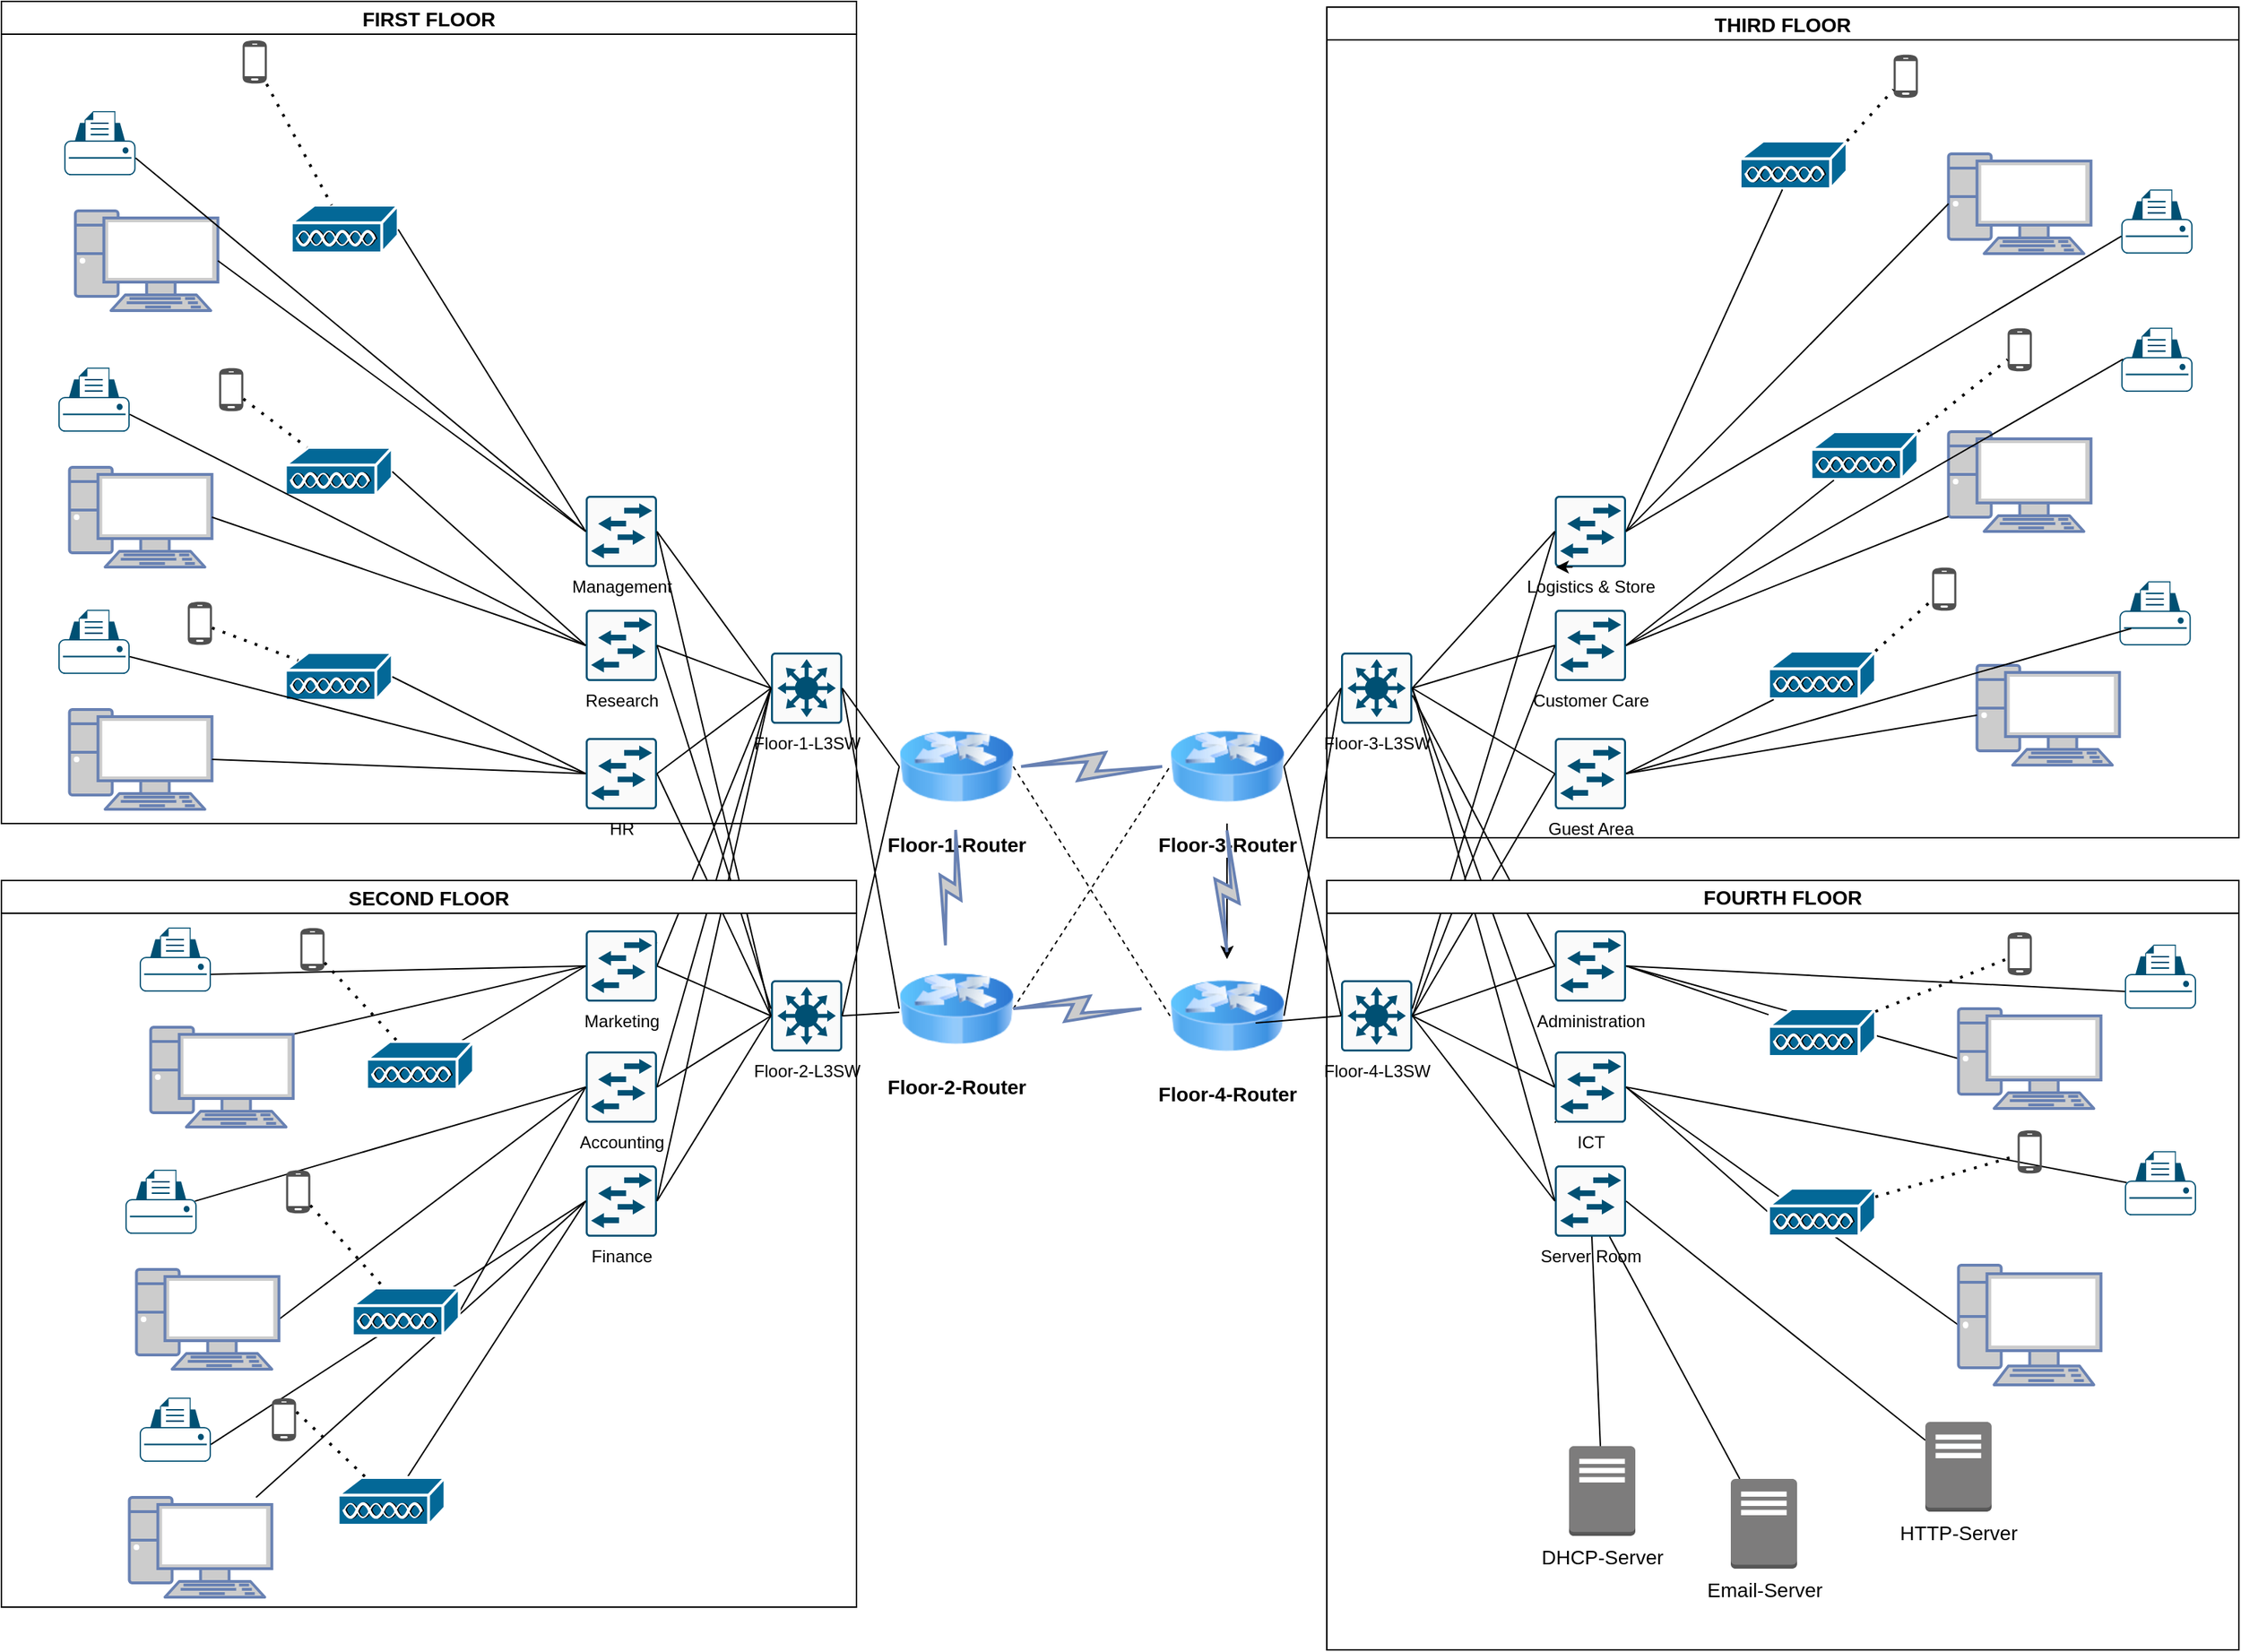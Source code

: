 <mxfile version="20.8.23" type="github">
  <diagram name="Page-1" id="zSo9GtJwC20jxhgqHPyK">
    <mxGraphModel dx="2885" dy="2335" grid="1" gridSize="10" guides="1" tooltips="1" connect="1" arrows="1" fold="1" page="1" pageScale="1" pageWidth="850" pageHeight="1100" math="0" shadow="0">
      <root>
        <mxCell id="0" />
        <mxCell id="1" parent="0" />
        <mxCell id="9nY2Tly-Yu5Hos4k3AOB-1" value="&lt;b&gt;Floor-1-Router&lt;/b&gt;" style="image;html=1;image=img/lib/clip_art/networking/Router_Icon_128x128.png;fontSize=14;" vertex="1" parent="1">
          <mxGeometry x="250" y="200" width="80" height="80" as="geometry" />
        </mxCell>
        <mxCell id="9nY2Tly-Yu5Hos4k3AOB-2" value="Floor-2-Router" style="image;html=1;image=img/lib/clip_art/networking/Router_Icon_128x128.png;fontSize=14;fontStyle=1" vertex="1" parent="1">
          <mxGeometry x="250" y="370" width="80" height="80" as="geometry" />
        </mxCell>
        <mxCell id="9nY2Tly-Yu5Hos4k3AOB-93" value="" style="edgeStyle=orthogonalEdgeStyle;rounded=0;orthogonalLoop=1;jettySize=auto;html=1;fontSize=14;" edge="1" parent="1" source="9nY2Tly-Yu5Hos4k3AOB-3" target="9nY2Tly-Yu5Hos4k3AOB-4">
          <mxGeometry relative="1" as="geometry" />
        </mxCell>
        <mxCell id="9nY2Tly-Yu5Hos4k3AOB-94" value="" style="edgeStyle=orthogonalEdgeStyle;rounded=0;orthogonalLoop=1;jettySize=auto;html=1;fontSize=14;" edge="1" parent="1" source="9nY2Tly-Yu5Hos4k3AOB-3" target="9nY2Tly-Yu5Hos4k3AOB-4">
          <mxGeometry relative="1" as="geometry" />
        </mxCell>
        <mxCell id="9nY2Tly-Yu5Hos4k3AOB-3" value="&lt;b&gt;&lt;font style=&quot;font-size: 13px;&quot;&gt;&lt;font style=&quot;font-size: 14px;&quot;&gt;Floor-3-Router&lt;/font&gt;&lt;/font&gt;&lt;/b&gt;" style="image;html=1;image=img/lib/clip_art/networking/Router_Icon_128x128.png" vertex="1" parent="1">
          <mxGeometry x="440" y="200" width="80" height="80" as="geometry" />
        </mxCell>
        <mxCell id="9nY2Tly-Yu5Hos4k3AOB-4" value="&lt;div&gt;&lt;b&gt;&lt;font style=&quot;font-size: 13px;&quot;&gt;&lt;font style=&quot;font-size: 14px;&quot;&gt;Floor-4-Router&lt;/font&gt;&lt;/font&gt;&lt;/b&gt;&lt;/div&gt;" style="image;html=1;image=img/lib/clip_art/networking/Router_Icon_128x128.png" vertex="1" parent="1">
          <mxGeometry x="440" y="375" width="80" height="80" as="geometry" />
        </mxCell>
        <mxCell id="9nY2Tly-Yu5Hos4k3AOB-5" value="Floor-1-L3SW" style="sketch=0;points=[[0.015,0.015,0],[0.985,0.015,0],[0.985,0.985,0],[0.015,0.985,0],[0.25,0,0],[0.5,0,0],[0.75,0,0],[1,0.25,0],[1,0.5,0],[1,0.75,0],[0.75,1,0],[0.5,1,0],[0.25,1,0],[0,0.75,0],[0,0.5,0],[0,0.25,0]];verticalLabelPosition=bottom;html=1;verticalAlign=top;aspect=fixed;align=center;pointerEvents=1;shape=mxgraph.cisco19.rect;prIcon=l3_switch;fillColor=#FAFAFA;strokeColor=#005073;" vertex="1" parent="1">
          <mxGeometry x="160" y="160" width="50" height="50" as="geometry" />
        </mxCell>
        <mxCell id="9nY2Tly-Yu5Hos4k3AOB-6" value="Floor-2-L3SW" style="sketch=0;points=[[0.015,0.015,0],[0.985,0.015,0],[0.985,0.985,0],[0.015,0.985,0],[0.25,0,0],[0.5,0,0],[0.75,0,0],[1,0.25,0],[1,0.5,0],[1,0.75,0],[0.75,1,0],[0.5,1,0],[0.25,1,0],[0,0.75,0],[0,0.5,0],[0,0.25,0]];verticalLabelPosition=bottom;html=1;verticalAlign=top;aspect=fixed;align=center;pointerEvents=1;shape=mxgraph.cisco19.rect;prIcon=l3_switch;fillColor=#FAFAFA;strokeColor=#005073;" vertex="1" parent="1">
          <mxGeometry x="160" y="390" width="50" height="50" as="geometry" />
        </mxCell>
        <mxCell id="9nY2Tly-Yu5Hos4k3AOB-7" value="Floor-3-L3SW" style="sketch=0;points=[[0.015,0.015,0],[0.985,0.015,0],[0.985,0.985,0],[0.015,0.985,0],[0.25,0,0],[0.5,0,0],[0.75,0,0],[1,0.25,0],[1,0.5,0],[1,0.75,0],[0.75,1,0],[0.5,1,0],[0.25,1,0],[0,0.75,0],[0,0.5,0],[0,0.25,0]];verticalLabelPosition=bottom;html=1;verticalAlign=top;aspect=fixed;align=center;pointerEvents=1;shape=mxgraph.cisco19.rect;prIcon=l3_switch;fillColor=#FAFAFA;strokeColor=#005073;" vertex="1" parent="1">
          <mxGeometry x="560" y="160" width="50" height="50" as="geometry" />
        </mxCell>
        <mxCell id="9nY2Tly-Yu5Hos4k3AOB-8" value="&lt;div&gt;Floor-4-L3SW&lt;/div&gt;&lt;div&gt;&lt;br&gt;&lt;/div&gt;" style="sketch=0;points=[[0.015,0.015,0],[0.985,0.015,0],[0.985,0.985,0],[0.015,0.985,0],[0.25,0,0],[0.5,0,0],[0.75,0,0],[1,0.25,0],[1,0.5,0],[1,0.75,0],[0.75,1,0],[0.5,1,0],[0.25,1,0],[0,0.75,0],[0,0.5,0],[0,0.25,0]];verticalLabelPosition=bottom;html=1;verticalAlign=top;aspect=fixed;align=center;pointerEvents=1;shape=mxgraph.cisco19.rect;prIcon=l3_switch;fillColor=#FAFAFA;strokeColor=#005073;" vertex="1" parent="1">
          <mxGeometry x="560" y="390" width="50" height="50" as="geometry" />
        </mxCell>
        <mxCell id="9nY2Tly-Yu5Hos4k3AOB-9" value="Management" style="sketch=0;points=[[0.015,0.015,0],[0.985,0.015,0],[0.985,0.985,0],[0.015,0.985,0],[0.25,0,0],[0.5,0,0],[0.75,0,0],[1,0.25,0],[1,0.5,0],[1,0.75,0],[0.75,1,0],[0.5,1,0],[0.25,1,0],[0,0.75,0],[0,0.5,0],[0,0.25,0]];verticalLabelPosition=bottom;html=1;verticalAlign=top;aspect=fixed;align=center;pointerEvents=1;shape=mxgraph.cisco19.rect;prIcon=l2_switch;fillColor=#FAFAFA;strokeColor=#005073;" vertex="1" parent="1">
          <mxGeometry x="30" y="50" width="50" height="50" as="geometry" />
        </mxCell>
        <mxCell id="9nY2Tly-Yu5Hos4k3AOB-10" value="Research" style="sketch=0;points=[[0.015,0.015,0],[0.985,0.015,0],[0.985,0.985,0],[0.015,0.985,0],[0.25,0,0],[0.5,0,0],[0.75,0,0],[1,0.25,0],[1,0.5,0],[1,0.75,0],[0.75,1,0],[0.5,1,0],[0.25,1,0],[0,0.75,0],[0,0.5,0],[0,0.25,0]];verticalLabelPosition=bottom;html=1;verticalAlign=top;aspect=fixed;align=center;pointerEvents=1;shape=mxgraph.cisco19.rect;prIcon=l2_switch;fillColor=#FAFAFA;strokeColor=#005073;" vertex="1" parent="1">
          <mxGeometry x="30" y="130" width="50" height="50" as="geometry" />
        </mxCell>
        <mxCell id="9nY2Tly-Yu5Hos4k3AOB-11" value="HR" style="sketch=0;points=[[0.015,0.015,0],[0.985,0.015,0],[0.985,0.985,0],[0.015,0.985,0],[0.25,0,0],[0.5,0,0],[0.75,0,0],[1,0.25,0],[1,0.5,0],[1,0.75,0],[0.75,1,0],[0.5,1,0],[0.25,1,0],[0,0.75,0],[0,0.5,0],[0,0.25,0]];verticalLabelPosition=bottom;html=1;verticalAlign=top;aspect=fixed;align=center;pointerEvents=1;shape=mxgraph.cisco19.rect;prIcon=l2_switch;fillColor=#FAFAFA;strokeColor=#005073;" vertex="1" parent="1">
          <mxGeometry x="30" y="220" width="50" height="50" as="geometry" />
        </mxCell>
        <mxCell id="9nY2Tly-Yu5Hos4k3AOB-13" value="Accounting" style="sketch=0;points=[[0.015,0.015,0],[0.985,0.015,0],[0.985,0.985,0],[0.015,0.985,0],[0.25,0,0],[0.5,0,0],[0.75,0,0],[1,0.25,0],[1,0.5,0],[1,0.75,0],[0.75,1,0],[0.5,1,0],[0.25,1,0],[0,0.75,0],[0,0.5,0],[0,0.25,0]];verticalLabelPosition=bottom;html=1;verticalAlign=top;aspect=fixed;align=center;pointerEvents=1;shape=mxgraph.cisco19.rect;prIcon=l2_switch;fillColor=#FAFAFA;strokeColor=#005073;" vertex="1" parent="1">
          <mxGeometry x="30" y="440" width="50" height="50" as="geometry" />
        </mxCell>
        <mxCell id="9nY2Tly-Yu5Hos4k3AOB-14" value="Finance" style="sketch=0;points=[[0.015,0.015,0],[0.985,0.015,0],[0.985,0.985,0],[0.015,0.985,0],[0.25,0,0],[0.5,0,0],[0.75,0,0],[1,0.25,0],[1,0.5,0],[1,0.75,0],[0.75,1,0],[0.5,1,0],[0.25,1,0],[0,0.75,0],[0,0.5,0],[0,0.25,0]];verticalLabelPosition=bottom;html=1;verticalAlign=top;aspect=fixed;align=center;pointerEvents=1;shape=mxgraph.cisco19.rect;prIcon=l2_switch;fillColor=#FAFAFA;strokeColor=#005073;" vertex="1" parent="1">
          <mxGeometry x="30" y="520" width="50" height="50" as="geometry" />
        </mxCell>
        <mxCell id="9nY2Tly-Yu5Hos4k3AOB-15" value="Logistics &amp;amp; Store" style="sketch=0;points=[[0.015,0.015,0],[0.985,0.015,0],[0.985,0.985,0],[0.015,0.985,0],[0.25,0,0],[0.5,0,0],[0.75,0,0],[1,0.25,0],[1,0.5,0],[1,0.75,0],[0.75,1,0],[0.5,1,0],[0.25,1,0],[0,0.75,0],[0,0.5,0],[0,0.25,0]];verticalLabelPosition=bottom;html=1;verticalAlign=top;aspect=fixed;align=center;pointerEvents=1;shape=mxgraph.cisco19.rect;prIcon=l2_switch;fillColor=#FAFAFA;strokeColor=#005073;" vertex="1" parent="1">
          <mxGeometry x="710" y="50" width="50" height="50" as="geometry" />
        </mxCell>
        <mxCell id="9nY2Tly-Yu5Hos4k3AOB-16" value="Customer Care" style="sketch=0;points=[[0.015,0.015,0],[0.985,0.015,0],[0.985,0.985,0],[0.015,0.985,0],[0.25,0,0],[0.5,0,0],[0.75,0,0],[1,0.25,0],[1,0.5,0],[1,0.75,0],[0.75,1,0],[0.5,1,0],[0.25,1,0],[0,0.75,0],[0,0.5,0],[0,0.25,0]];verticalLabelPosition=bottom;html=1;verticalAlign=top;aspect=fixed;align=center;pointerEvents=1;shape=mxgraph.cisco19.rect;prIcon=l2_switch;fillColor=#FAFAFA;strokeColor=#005073;" vertex="1" parent="1">
          <mxGeometry x="710" y="130" width="50" height="50" as="geometry" />
        </mxCell>
        <mxCell id="9nY2Tly-Yu5Hos4k3AOB-18" value="Guest Area" style="sketch=0;points=[[0.015,0.015,0],[0.985,0.015,0],[0.985,0.985,0],[0.015,0.985,0],[0.25,0,0],[0.5,0,0],[0.75,0,0],[1,0.25,0],[1,0.5,0],[1,0.75,0],[0.75,1,0],[0.5,1,0],[0.25,1,0],[0,0.75,0],[0,0.5,0],[0,0.25,0]];verticalLabelPosition=bottom;html=1;verticalAlign=top;aspect=fixed;align=center;pointerEvents=1;shape=mxgraph.cisco19.rect;prIcon=l2_switch;fillColor=#FAFAFA;strokeColor=#005073;" vertex="1" parent="1">
          <mxGeometry x="710" y="220" width="50" height="50" as="geometry" />
        </mxCell>
        <mxCell id="9nY2Tly-Yu5Hos4k3AOB-19" value="Administration" style="sketch=0;points=[[0.015,0.015,0],[0.985,0.015,0],[0.985,0.985,0],[0.015,0.985,0],[0.25,0,0],[0.5,0,0],[0.75,0,0],[1,0.25,0],[1,0.5,0],[1,0.75,0],[0.75,1,0],[0.5,1,0],[0.25,1,0],[0,0.75,0],[0,0.5,0],[0,0.25,0]];verticalLabelPosition=bottom;html=1;verticalAlign=top;aspect=fixed;align=center;pointerEvents=1;shape=mxgraph.cisco19.rect;prIcon=l2_switch;fillColor=#FAFAFA;strokeColor=#005073;" vertex="1" parent="1">
          <mxGeometry x="710" y="355" width="50" height="50" as="geometry" />
        </mxCell>
        <mxCell id="9nY2Tly-Yu5Hos4k3AOB-21" value="Server Room" style="sketch=0;points=[[0.015,0.015,0],[0.985,0.015,0],[0.985,0.985,0],[0.015,0.985,0],[0.25,0,0],[0.5,0,0],[0.75,0,0],[1,0.25,0],[1,0.5,0],[1,0.75,0],[0.75,1,0],[0.5,1,0],[0.25,1,0],[0,0.75,0],[0,0.5,0],[0,0.25,0]];verticalLabelPosition=bottom;html=1;verticalAlign=top;aspect=fixed;align=center;pointerEvents=1;shape=mxgraph.cisco19.rect;prIcon=l2_switch;fillColor=#FAFAFA;strokeColor=#005073;" vertex="1" parent="1">
          <mxGeometry x="710" y="520" width="50" height="50" as="geometry" />
        </mxCell>
        <mxCell id="9nY2Tly-Yu5Hos4k3AOB-22" style="edgeStyle=orthogonalEdgeStyle;rounded=0;orthogonalLoop=1;jettySize=auto;html=1;exitX=0.25;exitY=1;exitDx=0;exitDy=0;exitPerimeter=0;entryX=0.015;entryY=0.985;entryDx=0;entryDy=0;entryPerimeter=0;" edge="1" parent="1" source="9nY2Tly-Yu5Hos4k3AOB-15" target="9nY2Tly-Yu5Hos4k3AOB-15">
          <mxGeometry relative="1" as="geometry" />
        </mxCell>
        <mxCell id="9nY2Tly-Yu5Hos4k3AOB-24" value="" style="html=1;outlineConnect=0;fillColor=#CCCCCC;strokeColor=#6881B3;gradientColor=none;gradientDirection=north;strokeWidth=2;shape=mxgraph.networks.comm_link_edge;html=1;rounded=0;exitX=0.5;exitY=0;exitDx=0;exitDy=0;entryX=0.5;entryY=1;entryDx=0;entryDy=0;" edge="1" parent="1" source="9nY2Tly-Yu5Hos4k3AOB-4" target="9nY2Tly-Yu5Hos4k3AOB-3">
          <mxGeometry width="100" height="100" relative="1" as="geometry">
            <mxPoint x="417.5" y="370" as="sourcePoint" />
            <mxPoint x="512.5" y="260" as="targetPoint" />
            <Array as="points">
              <mxPoint x="427.5" y="260" />
            </Array>
          </mxGeometry>
        </mxCell>
        <mxCell id="9nY2Tly-Yu5Hos4k3AOB-26" value="" style="html=1;outlineConnect=0;fillColor=#CCCCCC;strokeColor=#6881B3;gradientColor=none;gradientDirection=north;strokeWidth=2;shape=mxgraph.networks.comm_link_edge;html=1;rounded=0;entryX=0.5;entryY=1;entryDx=0;entryDy=0;" edge="1" parent="1" source="9nY2Tly-Yu5Hos4k3AOB-2" target="9nY2Tly-Yu5Hos4k3AOB-1">
          <mxGeometry width="100" height="100" relative="1" as="geometry">
            <mxPoint x="290" y="370" as="sourcePoint" />
            <mxPoint x="300" y="260" as="targetPoint" />
            <Array as="points">
              <mxPoint x="260" y="260" />
            </Array>
          </mxGeometry>
        </mxCell>
        <mxCell id="9nY2Tly-Yu5Hos4k3AOB-27" value="" style="html=1;outlineConnect=0;fillColor=#CCCCCC;strokeColor=#6881B3;gradientColor=none;gradientDirection=north;strokeWidth=2;shape=mxgraph.networks.comm_link_edge;html=1;rounded=0;exitX=1;exitY=0.5;exitDx=0;exitDy=0;" edge="1" parent="1" source="9nY2Tly-Yu5Hos4k3AOB-1" target="9nY2Tly-Yu5Hos4k3AOB-3">
          <mxGeometry width="100" height="100" relative="1" as="geometry">
            <mxPoint x="350" y="240" as="sourcePoint" />
            <mxPoint x="430" y="240" as="targetPoint" />
            <Array as="points" />
          </mxGeometry>
        </mxCell>
        <mxCell id="9nY2Tly-Yu5Hos4k3AOB-35" value="" style="endArrow=none;dashed=1;html=1;rounded=0;exitX=1;exitY=0.5;exitDx=0;exitDy=0;entryX=0;entryY=0.5;entryDx=0;entryDy=0;" edge="1" parent="1" source="9nY2Tly-Yu5Hos4k3AOB-1" target="9nY2Tly-Yu5Hos4k3AOB-4">
          <mxGeometry width="50" height="50" relative="1" as="geometry">
            <mxPoint x="360" y="360" as="sourcePoint" />
            <mxPoint x="410" y="310" as="targetPoint" />
          </mxGeometry>
        </mxCell>
        <mxCell id="9nY2Tly-Yu5Hos4k3AOB-36" value="" style="endArrow=none;dashed=1;html=1;rounded=0;exitX=1;exitY=0.5;exitDx=0;exitDy=0;entryX=0;entryY=0.5;entryDx=0;entryDy=0;" edge="1" parent="1" source="9nY2Tly-Yu5Hos4k3AOB-2" target="9nY2Tly-Yu5Hos4k3AOB-3">
          <mxGeometry width="50" height="50" relative="1" as="geometry">
            <mxPoint x="400" y="410" as="sourcePoint" />
            <mxPoint x="450" y="360" as="targetPoint" />
            <Array as="points" />
          </mxGeometry>
        </mxCell>
        <mxCell id="9nY2Tly-Yu5Hos4k3AOB-40" value="" style="endArrow=none;html=1;rounded=0;entryX=0;entryY=0.5;entryDx=0;entryDy=0;exitX=1;exitY=0.5;exitDx=0;exitDy=0;exitPerimeter=0;" edge="1" parent="1" source="9nY2Tly-Yu5Hos4k3AOB-5" target="9nY2Tly-Yu5Hos4k3AOB-1">
          <mxGeometry width="50" height="50" relative="1" as="geometry">
            <mxPoint x="180" y="210" as="sourcePoint" />
            <mxPoint x="230" y="160" as="targetPoint" />
          </mxGeometry>
        </mxCell>
        <mxCell id="9nY2Tly-Yu5Hos4k3AOB-42" value="" style="endArrow=none;html=1;rounded=0;exitX=1;exitY=0.5;exitDx=0;exitDy=0;exitPerimeter=0;" edge="1" parent="1" source="9nY2Tly-Yu5Hos4k3AOB-6">
          <mxGeometry width="50" height="50" relative="1" as="geometry">
            <mxPoint x="180" y="300" as="sourcePoint" />
            <mxPoint x="250" y="240" as="targetPoint" />
          </mxGeometry>
        </mxCell>
        <mxCell id="9nY2Tly-Yu5Hos4k3AOB-43" value="" style="endArrow=none;html=1;rounded=0;entryX=0;entryY=0.5;entryDx=0;entryDy=0;exitX=1;exitY=0.5;exitDx=0;exitDy=0;exitPerimeter=0;" edge="1" parent="1" source="9nY2Tly-Yu5Hos4k3AOB-5" target="9nY2Tly-Yu5Hos4k3AOB-2">
          <mxGeometry width="50" height="50" relative="1" as="geometry">
            <mxPoint x="209" y="290" as="sourcePoint" />
            <mxPoint x="250" y="301" as="targetPoint" />
          </mxGeometry>
        </mxCell>
        <mxCell id="9nY2Tly-Yu5Hos4k3AOB-44" value="" style="endArrow=none;html=1;rounded=0;exitX=1;exitY=0.5;exitDx=0;exitDy=0;exitPerimeter=0;" edge="1" parent="1" source="9nY2Tly-Yu5Hos4k3AOB-6" target="9nY2Tly-Yu5Hos4k3AOB-2">
          <mxGeometry width="50" height="50" relative="1" as="geometry">
            <mxPoint x="239" y="239" as="sourcePoint" />
            <mxPoint x="280" y="250" as="targetPoint" />
          </mxGeometry>
        </mxCell>
        <mxCell id="9nY2Tly-Yu5Hos4k3AOB-45" value="" style="endArrow=none;html=1;rounded=0;entryX=1;entryY=0.5;entryDx=0;entryDy=0;exitX=0;exitY=0.5;exitDx=0;exitDy=0;exitPerimeter=0;" edge="1" parent="1" source="9nY2Tly-Yu5Hos4k3AOB-7" target="9nY2Tly-Yu5Hos4k3AOB-3">
          <mxGeometry width="50" height="50" relative="1" as="geometry">
            <mxPoint x="560" y="190" as="sourcePoint" />
            <mxPoint x="290" y="260" as="targetPoint" />
            <Array as="points" />
          </mxGeometry>
        </mxCell>
        <mxCell id="9nY2Tly-Yu5Hos4k3AOB-46" value="" style="endArrow=none;html=1;rounded=0;entryX=0;entryY=0.5;entryDx=0;entryDy=0;entryPerimeter=0;" edge="1" parent="1" target="9nY2Tly-Yu5Hos4k3AOB-8">
          <mxGeometry width="50" height="50" relative="1" as="geometry">
            <mxPoint x="500" y="420" as="sourcePoint" />
            <mxPoint x="300" y="270" as="targetPoint" />
          </mxGeometry>
        </mxCell>
        <mxCell id="9nY2Tly-Yu5Hos4k3AOB-47" value="" style="endArrow=none;html=1;rounded=0;entryX=1;entryY=0.5;entryDx=0;entryDy=0;exitX=0;exitY=0.5;exitDx=0;exitDy=0;exitPerimeter=0;" edge="1" parent="1" source="9nY2Tly-Yu5Hos4k3AOB-8" target="9nY2Tly-Yu5Hos4k3AOB-3">
          <mxGeometry width="50" height="50" relative="1" as="geometry">
            <mxPoint x="269" y="269" as="sourcePoint" />
            <mxPoint x="310" y="280" as="targetPoint" />
          </mxGeometry>
        </mxCell>
        <mxCell id="9nY2Tly-Yu5Hos4k3AOB-48" value="" style="endArrow=none;html=1;rounded=0;entryX=1;entryY=0.5;entryDx=0;entryDy=0;exitX=0;exitY=0.5;exitDx=0;exitDy=0;exitPerimeter=0;" edge="1" parent="1" source="9nY2Tly-Yu5Hos4k3AOB-7" target="9nY2Tly-Yu5Hos4k3AOB-4">
          <mxGeometry width="50" height="50" relative="1" as="geometry">
            <mxPoint x="279" y="279" as="sourcePoint" />
            <mxPoint x="320" y="290" as="targetPoint" />
            <Array as="points" />
          </mxGeometry>
        </mxCell>
        <mxCell id="9nY2Tly-Yu5Hos4k3AOB-50" value="" style="html=1;outlineConnect=0;fillColor=#CCCCCC;strokeColor=#6881B3;gradientColor=none;gradientDirection=north;strokeWidth=2;shape=mxgraph.networks.comm_link_edge;html=1;rounded=0;exitX=1;exitY=0.5;exitDx=0;exitDy=0;" edge="1" parent="1">
          <mxGeometry width="100" height="100" relative="1" as="geometry">
            <mxPoint x="325" y="410" as="sourcePoint" />
            <mxPoint x="425" y="410" as="targetPoint" />
            <Array as="points">
              <mxPoint x="345" y="360" />
            </Array>
          </mxGeometry>
        </mxCell>
        <mxCell id="9nY2Tly-Yu5Hos4k3AOB-57" value="" style="endArrow=none;html=1;rounded=0;exitX=1;exitY=0.5;exitDx=0;exitDy=0;exitPerimeter=0;entryX=0;entryY=0.5;entryDx=0;entryDy=0;entryPerimeter=0;" edge="1" parent="1" source="9nY2Tly-Yu5Hos4k3AOB-9" target="9nY2Tly-Yu5Hos4k3AOB-5">
          <mxGeometry width="50" height="50" relative="1" as="geometry">
            <mxPoint x="400" y="410" as="sourcePoint" />
            <mxPoint x="450" y="360" as="targetPoint" />
          </mxGeometry>
        </mxCell>
        <mxCell id="9nY2Tly-Yu5Hos4k3AOB-58" value="" style="endArrow=none;html=1;rounded=0;entryX=0;entryY=0.5;entryDx=0;entryDy=0;entryPerimeter=0;exitX=1;exitY=0.5;exitDx=0;exitDy=0;exitPerimeter=0;" edge="1" parent="1" source="9nY2Tly-Yu5Hos4k3AOB-11" target="9nY2Tly-Yu5Hos4k3AOB-5">
          <mxGeometry width="50" height="50" relative="1" as="geometry">
            <mxPoint x="130" y="230" as="sourcePoint" />
            <mxPoint x="160" y="210" as="targetPoint" />
          </mxGeometry>
        </mxCell>
        <mxCell id="9nY2Tly-Yu5Hos4k3AOB-59" value="" style="endArrow=none;html=1;rounded=0;entryX=0;entryY=0.5;entryDx=0;entryDy=0;entryPerimeter=0;exitX=1;exitY=0.5;exitDx=0;exitDy=0;exitPerimeter=0;" edge="1" parent="1" source="9nY2Tly-Yu5Hos4k3AOB-10" target="9nY2Tly-Yu5Hos4k3AOB-5">
          <mxGeometry width="50" height="50" relative="1" as="geometry">
            <mxPoint x="30" y="210" as="sourcePoint" />
            <mxPoint x="80" y="160" as="targetPoint" />
          </mxGeometry>
        </mxCell>
        <mxCell id="9nY2Tly-Yu5Hos4k3AOB-61" value="" style="endArrow=none;html=1;rounded=0;entryX=0;entryY=0.5;entryDx=0;entryDy=0;entryPerimeter=0;exitX=1;exitY=0.5;exitDx=0;exitDy=0;exitPerimeter=0;" edge="1" parent="1" source="9nY2Tly-Yu5Hos4k3AOB-13" target="9nY2Tly-Yu5Hos4k3AOB-6">
          <mxGeometry width="50" height="50" relative="1" as="geometry">
            <mxPoint x="150" y="510" as="sourcePoint" />
            <mxPoint x="180" y="550" as="targetPoint" />
          </mxGeometry>
        </mxCell>
        <mxCell id="9nY2Tly-Yu5Hos4k3AOB-62" value="" style="endArrow=none;html=1;rounded=0;entryX=0;entryY=0.5;entryDx=0;entryDy=0;entryPerimeter=0;exitX=1;exitY=0.5;exitDx=0;exitDy=0;exitPerimeter=0;" edge="1" parent="1" source="9nY2Tly-Yu5Hos4k3AOB-12" target="9nY2Tly-Yu5Hos4k3AOB-6">
          <mxGeometry width="50" height="50" relative="1" as="geometry">
            <mxPoint x="160" y="175" as="sourcePoint" />
            <mxPoint x="190" y="215" as="targetPoint" />
          </mxGeometry>
        </mxCell>
        <mxCell id="9nY2Tly-Yu5Hos4k3AOB-66" value="" style="endArrow=none;html=1;rounded=0;exitX=1;exitY=0.5;exitDx=0;exitDy=0;exitPerimeter=0;entryX=0;entryY=0.5;entryDx=0;entryDy=0;entryPerimeter=0;" edge="1" parent="1" source="9nY2Tly-Yu5Hos4k3AOB-14" target="9nY2Tly-Yu5Hos4k3AOB-6">
          <mxGeometry width="50" height="50" relative="1" as="geometry">
            <mxPoint x="160" y="540" as="sourcePoint" />
            <mxPoint x="210" y="490" as="targetPoint" />
          </mxGeometry>
        </mxCell>
        <mxCell id="9nY2Tly-Yu5Hos4k3AOB-67" value="" style="endArrow=none;html=1;rounded=0;exitX=1;exitY=0.5;exitDx=0;exitDy=0;exitPerimeter=0;entryX=0;entryY=0.5;entryDx=0;entryDy=0;entryPerimeter=0;" edge="1" parent="1" source="9nY2Tly-Yu5Hos4k3AOB-7" target="9nY2Tly-Yu5Hos4k3AOB-15">
          <mxGeometry width="50" height="50" relative="1" as="geometry">
            <mxPoint x="510" y="100" as="sourcePoint" />
            <mxPoint x="550" y="50" as="targetPoint" />
          </mxGeometry>
        </mxCell>
        <mxCell id="9nY2Tly-Yu5Hos4k3AOB-68" value="" style="endArrow=none;html=1;rounded=0;exitX=1;exitY=0.5;exitDx=0;exitDy=0;exitPerimeter=0;entryX=0;entryY=0.5;entryDx=0;entryDy=0;entryPerimeter=0;" edge="1" parent="1" source="9nY2Tly-Yu5Hos4k3AOB-7" target="9nY2Tly-Yu5Hos4k3AOB-16">
          <mxGeometry width="50" height="50" relative="1" as="geometry">
            <mxPoint x="740" y="140" as="sourcePoint" />
            <mxPoint x="790" y="90" as="targetPoint" />
          </mxGeometry>
        </mxCell>
        <mxCell id="9nY2Tly-Yu5Hos4k3AOB-69" value="" style="endArrow=none;html=1;rounded=0;entryX=0;entryY=0.5;entryDx=0;entryDy=0;entryPerimeter=0;exitX=1;exitY=0.5;exitDx=0;exitDy=0;exitPerimeter=0;" edge="1" parent="1" source="9nY2Tly-Yu5Hos4k3AOB-7" target="9nY2Tly-Yu5Hos4k3AOB-18">
          <mxGeometry width="50" height="50" relative="1" as="geometry">
            <mxPoint x="610" y="180" as="sourcePoint" />
            <mxPoint x="810" y="250" as="targetPoint" />
          </mxGeometry>
        </mxCell>
        <mxCell id="9nY2Tly-Yu5Hos4k3AOB-70" value="" style="endArrow=none;html=1;rounded=0;entryX=0;entryY=0.5;entryDx=0;entryDy=0;entryPerimeter=0;exitX=1;exitY=0.5;exitDx=0;exitDy=0;exitPerimeter=0;" edge="1" parent="1" source="9nY2Tly-Yu5Hos4k3AOB-8" target="9nY2Tly-Yu5Hos4k3AOB-19">
          <mxGeometry width="50" height="50" relative="1" as="geometry">
            <mxPoint x="580" y="380" as="sourcePoint" />
            <mxPoint x="630" y="330" as="targetPoint" />
          </mxGeometry>
        </mxCell>
        <mxCell id="9nY2Tly-Yu5Hos4k3AOB-71" value="" style="endArrow=none;html=1;rounded=0;entryX=0;entryY=0.5;entryDx=0;entryDy=0;entryPerimeter=0;exitX=1;exitY=0.5;exitDx=0;exitDy=0;exitPerimeter=0;" edge="1" parent="1" source="9nY2Tly-Yu5Hos4k3AOB-8" target="9nY2Tly-Yu5Hos4k3AOB-20">
          <mxGeometry width="50" height="50" relative="1" as="geometry">
            <mxPoint x="600" y="490" as="sourcePoint" />
            <mxPoint x="650" y="440" as="targetPoint" />
          </mxGeometry>
        </mxCell>
        <mxCell id="9nY2Tly-Yu5Hos4k3AOB-72" value="" style="endArrow=none;html=1;rounded=0;exitX=1;exitY=0.5;exitDx=0;exitDy=0;exitPerimeter=0;entryX=0;entryY=0.5;entryDx=0;entryDy=0;entryPerimeter=0;" edge="1" parent="1" source="9nY2Tly-Yu5Hos4k3AOB-8" target="9nY2Tly-Yu5Hos4k3AOB-21">
          <mxGeometry width="50" height="50" relative="1" as="geometry">
            <mxPoint x="600" y="590" as="sourcePoint" />
            <mxPoint x="650" y="540" as="targetPoint" />
          </mxGeometry>
        </mxCell>
        <mxCell id="9nY2Tly-Yu5Hos4k3AOB-75" value="" style="endArrow=none;html=1;rounded=0;entryX=0;entryY=0.5;entryDx=0;entryDy=0;entryPerimeter=0;exitX=1;exitY=0.5;exitDx=0;exitDy=0;exitPerimeter=0;" edge="1" parent="1" source="9nY2Tly-Yu5Hos4k3AOB-8" target="9nY2Tly-Yu5Hos4k3AOB-18">
          <mxGeometry width="50" height="50" relative="1" as="geometry">
            <mxPoint x="150" y="120" as="sourcePoint" />
            <mxPoint x="200" y="70" as="targetPoint" />
          </mxGeometry>
        </mxCell>
        <mxCell id="9nY2Tly-Yu5Hos4k3AOB-76" value="" style="endArrow=none;html=1;rounded=0;entryX=1;entryY=0.5;entryDx=0;entryDy=0;entryPerimeter=0;exitX=0;exitY=0.5;exitDx=0;exitDy=0;exitPerimeter=0;" edge="1" parent="1" source="9nY2Tly-Yu5Hos4k3AOB-6" target="9nY2Tly-Yu5Hos4k3AOB-9">
          <mxGeometry width="50" height="50" relative="1" as="geometry">
            <mxPoint x="160" y="420" as="sourcePoint" />
            <mxPoint x="60" y="120" as="targetPoint" />
          </mxGeometry>
        </mxCell>
        <mxCell id="9nY2Tly-Yu5Hos4k3AOB-77" value="" style="endArrow=none;html=1;rounded=0;exitX=1;exitY=0.5;exitDx=0;exitDy=0;exitPerimeter=0;" edge="1" parent="1" source="9nY2Tly-Yu5Hos4k3AOB-10">
          <mxGeometry width="50" height="50" relative="1" as="geometry">
            <mxPoint x="190" y="130" as="sourcePoint" />
            <mxPoint x="160" y="410" as="targetPoint" />
          </mxGeometry>
        </mxCell>
        <mxCell id="9nY2Tly-Yu5Hos4k3AOB-78" value="" style="endArrow=none;html=1;rounded=0;startArrow=none;" edge="1" parent="1" source="9nY2Tly-Yu5Hos4k3AOB-12">
          <mxGeometry width="50" height="50" relative="1" as="geometry">
            <mxPoint x="20" y="420" as="sourcePoint" />
            <mxPoint x="70" y="370" as="targetPoint" />
          </mxGeometry>
        </mxCell>
        <mxCell id="9nY2Tly-Yu5Hos4k3AOB-79" value="" style="endArrow=none;html=1;rounded=0;entryX=0;entryY=0.5;entryDx=0;entryDy=0;entryPerimeter=0;exitX=1;exitY=0.5;exitDx=0;exitDy=0;exitPerimeter=0;" edge="1" parent="1" source="9nY2Tly-Yu5Hos4k3AOB-13" target="9nY2Tly-Yu5Hos4k3AOB-5">
          <mxGeometry width="50" height="50" relative="1" as="geometry">
            <mxPoint x="20" y="510" as="sourcePoint" />
            <mxPoint x="70" y="460" as="targetPoint" />
          </mxGeometry>
        </mxCell>
        <mxCell id="9nY2Tly-Yu5Hos4k3AOB-80" value="" style="endArrow=none;html=1;rounded=0;entryX=0;entryY=0.5;entryDx=0;entryDy=0;entryPerimeter=0;exitX=1;exitY=0.5;exitDx=0;exitDy=0;exitPerimeter=0;" edge="1" parent="1" source="9nY2Tly-Yu5Hos4k3AOB-14" target="9nY2Tly-Yu5Hos4k3AOB-5">
          <mxGeometry width="50" height="50" relative="1" as="geometry">
            <mxPoint x="120" y="550" as="sourcePoint" />
            <mxPoint x="170" y="500" as="targetPoint" />
          </mxGeometry>
        </mxCell>
        <mxCell id="9nY2Tly-Yu5Hos4k3AOB-81" value="" style="endArrow=none;html=1;rounded=0;entryX=0;entryY=0.5;entryDx=0;entryDy=0;entryPerimeter=0;" edge="1" parent="1" target="9nY2Tly-Yu5Hos4k3AOB-15">
          <mxGeometry width="50" height="50" relative="1" as="geometry">
            <mxPoint x="610" y="410" as="sourcePoint" />
            <mxPoint x="600" y="40" as="targetPoint" />
          </mxGeometry>
        </mxCell>
        <mxCell id="9nY2Tly-Yu5Hos4k3AOB-82" value="" style="endArrow=none;html=1;rounded=0;entryX=0;entryY=0.5;entryDx=0;entryDy=0;entryPerimeter=0;exitX=1;exitY=0.5;exitDx=0;exitDy=0;exitPerimeter=0;" edge="1" parent="1" source="9nY2Tly-Yu5Hos4k3AOB-8" target="9nY2Tly-Yu5Hos4k3AOB-16">
          <mxGeometry width="50" height="50" relative="1" as="geometry">
            <mxPoint x="740" y="160" as="sourcePoint" />
            <mxPoint x="790" y="110" as="targetPoint" />
          </mxGeometry>
        </mxCell>
        <mxCell id="9nY2Tly-Yu5Hos4k3AOB-84" value="" style="endArrow=none;html=1;rounded=0;" edge="1" parent="1">
          <mxGeometry width="50" height="50" relative="1" as="geometry">
            <mxPoint x="710" y="380" as="sourcePoint" />
            <mxPoint x="610" y="190" as="targetPoint" />
          </mxGeometry>
        </mxCell>
        <mxCell id="9nY2Tly-Yu5Hos4k3AOB-85" value="" style="endArrow=none;html=1;rounded=0;startArrow=none;entryX=1;entryY=0.5;entryDx=0;entryDy=0;entryPerimeter=0;exitX=0;exitY=0.5;exitDx=0;exitDy=0;exitPerimeter=0;" edge="1" parent="1" source="9nY2Tly-Yu5Hos4k3AOB-20" target="9nY2Tly-Yu5Hos4k3AOB-7">
          <mxGeometry width="50" height="50" relative="1" as="geometry">
            <mxPoint x="720" y="480" as="sourcePoint" />
            <mxPoint x="770" y="430" as="targetPoint" />
          </mxGeometry>
        </mxCell>
        <mxCell id="9nY2Tly-Yu5Hos4k3AOB-86" value="" style="endArrow=none;html=1;rounded=0;entryX=0;entryY=0.5;entryDx=0;entryDy=0;entryPerimeter=0;exitX=1;exitY=0.5;exitDx=0;exitDy=0;exitPerimeter=0;" edge="1" parent="1" source="9nY2Tly-Yu5Hos4k3AOB-7" target="9nY2Tly-Yu5Hos4k3AOB-21">
          <mxGeometry width="50" height="50" relative="1" as="geometry">
            <mxPoint x="740" y="570" as="sourcePoint" />
            <mxPoint x="790" y="520" as="targetPoint" />
          </mxGeometry>
        </mxCell>
        <mxCell id="9nY2Tly-Yu5Hos4k3AOB-88" value="" style="endArrow=none;html=1;rounded=0;entryX=0;entryY=0.5;entryDx=0;entryDy=0;entryPerimeter=0;exitX=1;exitY=0.5;exitDx=0;exitDy=0;exitPerimeter=0;" edge="1" parent="1" source="9nY2Tly-Yu5Hos4k3AOB-12" target="9nY2Tly-Yu5Hos4k3AOB-5">
          <mxGeometry width="50" height="50" relative="1" as="geometry">
            <mxPoint x="20" y="420" as="sourcePoint" />
            <mxPoint x="70" y="370" as="targetPoint" />
          </mxGeometry>
        </mxCell>
        <mxCell id="9nY2Tly-Yu5Hos4k3AOB-12" value="Marketing" style="sketch=0;points=[[0.015,0.015,0],[0.985,0.015,0],[0.985,0.985,0],[0.015,0.985,0],[0.25,0,0],[0.5,0,0],[0.75,0,0],[1,0.25,0],[1,0.5,0],[1,0.75,0],[0.75,1,0],[0.5,1,0],[0.25,1,0],[0,0.75,0],[0,0.5,0],[0,0.25,0]];verticalLabelPosition=bottom;html=1;verticalAlign=top;aspect=fixed;align=center;pointerEvents=1;shape=mxgraph.cisco19.rect;prIcon=l2_switch;fillColor=#FAFAFA;strokeColor=#005073;" vertex="1" parent="1">
          <mxGeometry x="30" y="355" width="50" height="50" as="geometry" />
        </mxCell>
        <mxCell id="9nY2Tly-Yu5Hos4k3AOB-89" value="" style="endArrow=none;html=1;rounded=0;" edge="1" parent="1" target="9nY2Tly-Yu5Hos4k3AOB-20">
          <mxGeometry width="50" height="50" relative="1" as="geometry">
            <mxPoint x="720" y="480" as="sourcePoint" />
            <mxPoint x="770" y="430" as="targetPoint" />
          </mxGeometry>
        </mxCell>
        <mxCell id="9nY2Tly-Yu5Hos4k3AOB-20" value="ICT" style="sketch=0;points=[[0.015,0.015,0],[0.985,0.015,0],[0.985,0.985,0],[0.015,0.985,0],[0.25,0,0],[0.5,0,0],[0.75,0,0],[1,0.25,0],[1,0.5,0],[1,0.75,0],[0.75,1,0],[0.5,1,0],[0.25,1,0],[0,0.75,0],[0,0.5,0],[0,0.25,0]];verticalLabelPosition=bottom;html=1;verticalAlign=top;aspect=fixed;align=center;pointerEvents=1;shape=mxgraph.cisco19.rect;prIcon=l2_switch;fillColor=#FAFAFA;strokeColor=#005073;" vertex="1" parent="1">
          <mxGeometry x="710" y="440" width="50" height="50" as="geometry" />
        </mxCell>
        <mxCell id="9nY2Tly-Yu5Hos4k3AOB-92" value="" style="endArrow=none;html=1;rounded=0;entryX=1;entryY=0.5;entryDx=0;entryDy=0;entryPerimeter=0;exitX=0;exitY=0.5;exitDx=0;exitDy=0;exitPerimeter=0;" edge="1" parent="1" source="9nY2Tly-Yu5Hos4k3AOB-6" target="9nY2Tly-Yu5Hos4k3AOB-11">
          <mxGeometry width="50" height="50" relative="1" as="geometry">
            <mxPoint x="40" y="330" as="sourcePoint" />
            <mxPoint x="90" y="280" as="targetPoint" />
          </mxGeometry>
        </mxCell>
        <mxCell id="9nY2Tly-Yu5Hos4k3AOB-156" value="" style="fontColor=#0066CC;verticalAlign=top;verticalLabelPosition=bottom;labelPosition=center;align=center;html=1;outlineConnect=0;fillColor=#CCCCCC;strokeColor=#6881B3;gradientColor=none;gradientDirection=north;strokeWidth=2;shape=mxgraph.networks.pc;fontSize=14;" vertex="1" parent="1">
          <mxGeometry x="-332.25" y="30" width="100" height="70" as="geometry" />
        </mxCell>
        <mxCell id="9nY2Tly-Yu5Hos4k3AOB-157" value="" style="points=[[0.22,0.185,0],[0.5,0,0],[0.78,0.185,0],[0.975,0.49,0],[1,0.73,0],[0.975,0.97,0],[0.5,1,0],[0.025,0.97,0],[0,0.73,0],[0.025,0.49,0]];verticalLabelPosition=bottom;sketch=0;html=1;verticalAlign=top;aspect=fixed;align=center;pointerEvents=1;shape=mxgraph.cisco19.printer;fillColor=#005073;strokeColor=none;fontSize=14;" vertex="1" parent="1">
          <mxGeometry x="-340" y="-40" width="50" height="45" as="geometry" />
        </mxCell>
        <mxCell id="9nY2Tly-Yu5Hos4k3AOB-158" value="" style="sketch=0;pointerEvents=1;shadow=0;dashed=0;html=1;strokeColor=none;fillColor=#505050;labelPosition=center;verticalLabelPosition=bottom;verticalAlign=top;outlineConnect=0;align=center;shape=mxgraph.office.devices.cell_phone_android_proportional;fontSize=14;" vertex="1" parent="1">
          <mxGeometry x="-227.25" y="-40" width="17" height="31" as="geometry" />
        </mxCell>
        <mxCell id="9nY2Tly-Yu5Hos4k3AOB-159" value="" style="shape=mxgraph.cisco.misc.access_point;html=1;pointerEvents=1;dashed=0;fillColor=#036897;strokeColor=#ffffff;strokeWidth=2;verticalLabelPosition=bottom;verticalAlign=top;align=center;outlineConnect=0;fontSize=14;" vertex="1" parent="1">
          <mxGeometry x="-180.75" y="16" width="75" height="34" as="geometry" />
        </mxCell>
        <mxCell id="9nY2Tly-Yu5Hos4k3AOB-160" value="" style="fontColor=#0066CC;verticalAlign=top;verticalLabelPosition=bottom;labelPosition=center;align=center;html=1;outlineConnect=0;fillColor=#CCCCCC;strokeColor=#6881B3;gradientColor=none;gradientDirection=north;strokeWidth=2;shape=mxgraph.networks.pc;fontSize=14;" vertex="1" parent="1">
          <mxGeometry x="-328.12" y="-150" width="100" height="70" as="geometry" />
        </mxCell>
        <mxCell id="9nY2Tly-Yu5Hos4k3AOB-161" value="" style="points=[[0.22,0.185,0],[0.5,0,0],[0.78,0.185,0],[0.975,0.49,0],[1,0.73,0],[0.975,0.97,0],[0.5,1,0],[0.025,0.97,0],[0,0.73,0],[0.025,0.49,0]];verticalLabelPosition=bottom;sketch=0;html=1;verticalAlign=top;aspect=fixed;align=center;pointerEvents=1;shape=mxgraph.cisco19.printer;fillColor=#005073;strokeColor=none;fontSize=14;" vertex="1" parent="1">
          <mxGeometry x="-335.87" y="-220" width="50" height="45" as="geometry" />
        </mxCell>
        <mxCell id="9nY2Tly-Yu5Hos4k3AOB-162" value="" style="sketch=0;pointerEvents=1;shadow=0;dashed=0;html=1;strokeColor=none;fillColor=#505050;labelPosition=center;verticalLabelPosition=bottom;verticalAlign=top;outlineConnect=0;align=center;shape=mxgraph.office.devices.cell_phone_android_proportional;fontSize=14;" vertex="1" parent="1">
          <mxGeometry x="-210.75" y="-270" width="17" height="31" as="geometry" />
        </mxCell>
        <mxCell id="9nY2Tly-Yu5Hos4k3AOB-163" value="" style="shape=mxgraph.cisco.misc.access_point;html=1;pointerEvents=1;dashed=0;fillColor=#036897;strokeColor=#ffffff;strokeWidth=2;verticalLabelPosition=bottom;verticalAlign=top;align=center;outlineConnect=0;fontSize=14;" vertex="1" parent="1">
          <mxGeometry x="-176.62" y="-154" width="75" height="34" as="geometry" />
        </mxCell>
        <mxCell id="9nY2Tly-Yu5Hos4k3AOB-164" value="" style="fontColor=#0066CC;verticalAlign=top;verticalLabelPosition=bottom;labelPosition=center;align=center;html=1;outlineConnect=0;fillColor=#CCCCCC;strokeColor=#6881B3;gradientColor=none;gradientDirection=north;strokeWidth=2;shape=mxgraph.networks.pc;fontSize=14;" vertex="1" parent="1">
          <mxGeometry x="-332.25" y="200" width="100" height="70" as="geometry" />
        </mxCell>
        <mxCell id="9nY2Tly-Yu5Hos4k3AOB-165" value="" style="points=[[0.22,0.185,0],[0.5,0,0],[0.78,0.185,0],[0.975,0.49,0],[1,0.73,0],[0.975,0.97,0],[0.5,1,0],[0.025,0.97,0],[0,0.73,0],[0.025,0.49,0]];verticalLabelPosition=bottom;sketch=0;html=1;verticalAlign=top;aspect=fixed;align=center;pointerEvents=1;shape=mxgraph.cisco19.printer;fillColor=#005073;strokeColor=none;fontSize=14;" vertex="1" parent="1">
          <mxGeometry x="-340" y="130" width="50" height="45" as="geometry" />
        </mxCell>
        <mxCell id="9nY2Tly-Yu5Hos4k3AOB-166" value="" style="sketch=0;pointerEvents=1;shadow=0;dashed=0;html=1;strokeColor=none;fillColor=#505050;labelPosition=center;verticalLabelPosition=bottom;verticalAlign=top;outlineConnect=0;align=center;shape=mxgraph.office.devices.cell_phone_android_proportional;fontSize=14;" vertex="1" parent="1">
          <mxGeometry x="-249.25" y="124" width="17" height="31" as="geometry" />
        </mxCell>
        <mxCell id="9nY2Tly-Yu5Hos4k3AOB-167" value="" style="shape=mxgraph.cisco.misc.access_point;html=1;pointerEvents=1;dashed=0;fillColor=#036897;strokeColor=#ffffff;strokeWidth=2;verticalLabelPosition=bottom;verticalAlign=top;align=center;outlineConnect=0;fontSize=14;" vertex="1" parent="1">
          <mxGeometry x="-180.75" y="160" width="75" height="34" as="geometry" />
        </mxCell>
        <mxCell id="9nY2Tly-Yu5Hos4k3AOB-204" value="" style="endArrow=none;html=1;rounded=0;fontSize=14;exitX=1;exitY=0.5;exitDx=0;exitDy=0;exitPerimeter=0;entryX=0;entryY=0.5;entryDx=0;entryDy=0;entryPerimeter=0;" edge="1" parent="1" source="9nY2Tly-Yu5Hos4k3AOB-160" target="9nY2Tly-Yu5Hos4k3AOB-9">
          <mxGeometry width="50" height="50" relative="1" as="geometry">
            <mxPoint x="20" y="240" as="sourcePoint" />
            <mxPoint x="70" y="190" as="targetPoint" />
          </mxGeometry>
        </mxCell>
        <mxCell id="9nY2Tly-Yu5Hos4k3AOB-205" value="" style="endArrow=none;html=1;rounded=0;fontSize=14;exitX=1;exitY=0.5;exitDx=0;exitDy=0;exitPerimeter=0;entryX=0;entryY=0.5;entryDx=0;entryDy=0;entryPerimeter=0;" edge="1" parent="1" source="9nY2Tly-Yu5Hos4k3AOB-163" target="9nY2Tly-Yu5Hos4k3AOB-9">
          <mxGeometry width="50" height="50" relative="1" as="geometry">
            <mxPoint x="10" y="-110" as="sourcePoint" />
            <mxPoint x="60" y="-160" as="targetPoint" />
          </mxGeometry>
        </mxCell>
        <mxCell id="9nY2Tly-Yu5Hos4k3AOB-206" value="" style="endArrow=none;html=1;rounded=0;fontSize=14;entryX=1;entryY=0.73;entryDx=0;entryDy=0;entryPerimeter=0;exitX=0;exitY=0.5;exitDx=0;exitDy=0;exitPerimeter=0;" edge="1" parent="1" source="9nY2Tly-Yu5Hos4k3AOB-9" target="9nY2Tly-Yu5Hos4k3AOB-161">
          <mxGeometry width="50" height="50" relative="1" as="geometry">
            <mxPoint x="-430" y="-150" as="sourcePoint" />
            <mxPoint x="-380" y="-200" as="targetPoint" />
          </mxGeometry>
        </mxCell>
        <mxCell id="9nY2Tly-Yu5Hos4k3AOB-207" value="" style="endArrow=none;html=1;rounded=0;fontSize=14;entryX=1;entryY=0.73;entryDx=0;entryDy=0;entryPerimeter=0;exitX=0;exitY=0.5;exitDx=0;exitDy=0;exitPerimeter=0;" edge="1" parent="1" source="9nY2Tly-Yu5Hos4k3AOB-10" target="9nY2Tly-Yu5Hos4k3AOB-157">
          <mxGeometry width="50" height="50" relative="1" as="geometry">
            <mxPoint x="30" y="150" as="sourcePoint" />
            <mxPoint x="-370" y="-20" as="targetPoint" />
          </mxGeometry>
        </mxCell>
        <mxCell id="9nY2Tly-Yu5Hos4k3AOB-208" value="" style="endArrow=none;html=1;rounded=0;fontSize=14;entryX=1;entryY=0.5;entryDx=0;entryDy=0;entryPerimeter=0;exitX=0;exitY=0.5;exitDx=0;exitDy=0;exitPerimeter=0;" edge="1" parent="1" source="9nY2Tly-Yu5Hos4k3AOB-10" target="9nY2Tly-Yu5Hos4k3AOB-156">
          <mxGeometry width="50" height="50" relative="1" as="geometry">
            <mxPoint x="-240" y="130" as="sourcePoint" />
            <mxPoint x="-190" y="80" as="targetPoint" />
          </mxGeometry>
        </mxCell>
        <mxCell id="9nY2Tly-Yu5Hos4k3AOB-209" value="" style="endArrow=none;html=1;rounded=0;fontSize=14;entryX=1;entryY=0.5;entryDx=0;entryDy=0;entryPerimeter=0;exitX=0;exitY=0.5;exitDx=0;exitDy=0;exitPerimeter=0;" edge="1" parent="1" source="9nY2Tly-Yu5Hos4k3AOB-10" target="9nY2Tly-Yu5Hos4k3AOB-159">
          <mxGeometry width="50" height="50" relative="1" as="geometry">
            <mxPoint x="-130" y="110" as="sourcePoint" />
            <mxPoint x="-80" y="60" as="targetPoint" />
          </mxGeometry>
        </mxCell>
        <mxCell id="9nY2Tly-Yu5Hos4k3AOB-210" value="" style="endArrow=none;html=1;rounded=0;fontSize=14;entryX=1;entryY=0.73;entryDx=0;entryDy=0;entryPerimeter=0;exitX=0;exitY=0.5;exitDx=0;exitDy=0;exitPerimeter=0;" edge="1" parent="1" source="9nY2Tly-Yu5Hos4k3AOB-11" target="9nY2Tly-Yu5Hos4k3AOB-165">
          <mxGeometry width="50" height="50" relative="1" as="geometry">
            <mxPoint x="-450" y="230" as="sourcePoint" />
            <mxPoint x="-400" y="180" as="targetPoint" />
          </mxGeometry>
        </mxCell>
        <mxCell id="9nY2Tly-Yu5Hos4k3AOB-211" value="" style="endArrow=none;html=1;rounded=0;fontSize=14;entryX=0;entryY=0.5;entryDx=0;entryDy=0;entryPerimeter=0;exitX=1;exitY=0.5;exitDx=0;exitDy=0;exitPerimeter=0;" edge="1" parent="1" source="9nY2Tly-Yu5Hos4k3AOB-164" target="9nY2Tly-Yu5Hos4k3AOB-11">
          <mxGeometry width="50" height="50" relative="1" as="geometry">
            <mxPoint x="-440" y="270" as="sourcePoint" />
            <mxPoint x="-400" y="230" as="targetPoint" />
          </mxGeometry>
        </mxCell>
        <mxCell id="9nY2Tly-Yu5Hos4k3AOB-212" value="" style="endArrow=none;html=1;rounded=0;fontSize=14;entryX=1;entryY=0.5;entryDx=0;entryDy=0;entryPerimeter=0;exitX=0;exitY=0.5;exitDx=0;exitDy=0;exitPerimeter=0;" edge="1" parent="1" source="9nY2Tly-Yu5Hos4k3AOB-11" target="9nY2Tly-Yu5Hos4k3AOB-167">
          <mxGeometry width="50" height="50" relative="1" as="geometry">
            <mxPoint x="-170" y="280" as="sourcePoint" />
            <mxPoint x="-120" y="230" as="targetPoint" />
          </mxGeometry>
        </mxCell>
        <mxCell id="9nY2Tly-Yu5Hos4k3AOB-213" value="" style="endArrow=none;html=1;rounded=0;fontSize=14;entryX=0;entryY=0.5;entryDx=0;entryDy=0;entryPerimeter=0;exitX=1;exitY=0.07;exitDx=0;exitDy=0;exitPerimeter=0;" edge="1" parent="1" source="9nY2Tly-Yu5Hos4k3AOB-168" target="9nY2Tly-Yu5Hos4k3AOB-12">
          <mxGeometry width="50" height="50" relative="1" as="geometry">
            <mxPoint x="-450" y="390" as="sourcePoint" />
            <mxPoint x="-400" y="340" as="targetPoint" />
          </mxGeometry>
        </mxCell>
        <mxCell id="9nY2Tly-Yu5Hos4k3AOB-214" value="" style="endArrow=none;html=1;rounded=0;fontSize=14;entryX=1;entryY=0.73;entryDx=0;entryDy=0;entryPerimeter=0;" edge="1" parent="1" target="9nY2Tly-Yu5Hos4k3AOB-169">
          <mxGeometry width="50" height="50" relative="1" as="geometry">
            <mxPoint x="30" y="380" as="sourcePoint" />
            <mxPoint x="-380" y="380" as="targetPoint" />
          </mxGeometry>
        </mxCell>
        <mxCell id="9nY2Tly-Yu5Hos4k3AOB-215" value="" style="endArrow=none;html=1;rounded=0;fontSize=14;entryX=0;entryY=0.5;entryDx=0;entryDy=0;entryPerimeter=0;" edge="1" parent="1" source="9nY2Tly-Yu5Hos4k3AOB-171" target="9nY2Tly-Yu5Hos4k3AOB-12">
          <mxGeometry width="50" height="50" relative="1" as="geometry">
            <mxPoint x="-140" y="430" as="sourcePoint" />
            <mxPoint x="-90" y="380" as="targetPoint" />
          </mxGeometry>
        </mxCell>
        <mxCell id="9nY2Tly-Yu5Hos4k3AOB-216" value="" style="endArrow=none;html=1;rounded=0;fontSize=14;exitX=0.975;exitY=0.49;exitDx=0;exitDy=0;exitPerimeter=0;entryX=0;entryY=0.5;entryDx=0;entryDy=0;entryPerimeter=0;" edge="1" parent="1" source="9nY2Tly-Yu5Hos4k3AOB-173" target="9nY2Tly-Yu5Hos4k3AOB-13">
          <mxGeometry width="50" height="50" relative="1" as="geometry">
            <mxPoint x="-450" y="540" as="sourcePoint" />
            <mxPoint x="-400" y="490" as="targetPoint" />
          </mxGeometry>
        </mxCell>
        <mxCell id="9nY2Tly-Yu5Hos4k3AOB-218" value="" style="endArrow=none;html=1;rounded=0;fontSize=14;entryX=0;entryY=0.5;entryDx=0;entryDy=0;entryPerimeter=0;exitX=1;exitY=0.5;exitDx=0;exitDy=0;exitPerimeter=0;" edge="1" parent="1" source="9nY2Tly-Yu5Hos4k3AOB-175" target="9nY2Tly-Yu5Hos4k3AOB-13">
          <mxGeometry width="50" height="50" relative="1" as="geometry">
            <mxPoint x="-420" y="590" as="sourcePoint" />
            <mxPoint x="-370" y="540" as="targetPoint" />
          </mxGeometry>
        </mxCell>
        <mxCell id="9nY2Tly-Yu5Hos4k3AOB-219" value="" style="endArrow=none;html=1;rounded=0;fontSize=14;entryX=0;entryY=0.5;entryDx=0;entryDy=0;entryPerimeter=0;exitX=1;exitY=0.5;exitDx=0;exitDy=0;exitPerimeter=0;" edge="1" parent="1" source="9nY2Tly-Yu5Hos4k3AOB-172" target="9nY2Tly-Yu5Hos4k3AOB-13">
          <mxGeometry width="50" height="50" relative="1" as="geometry">
            <mxPoint x="-130" y="610" as="sourcePoint" />
            <mxPoint x="-80" y="560" as="targetPoint" />
          </mxGeometry>
        </mxCell>
        <mxCell id="9nY2Tly-Yu5Hos4k3AOB-220" value="" style="endArrow=none;html=1;rounded=0;fontSize=14;exitX=1;exitY=0.73;exitDx=0;exitDy=0;exitPerimeter=0;entryX=0;entryY=0.5;entryDx=0;entryDy=0;entryPerimeter=0;" edge="1" parent="1" source="9nY2Tly-Yu5Hos4k3AOB-177" target="9nY2Tly-Yu5Hos4k3AOB-14">
          <mxGeometry width="50" height="50" relative="1" as="geometry">
            <mxPoint x="-420" y="690" as="sourcePoint" />
            <mxPoint x="-370" y="640" as="targetPoint" />
          </mxGeometry>
        </mxCell>
        <mxCell id="9nY2Tly-Yu5Hos4k3AOB-221" value="" style="endArrow=none;html=1;rounded=0;fontSize=14;entryX=0;entryY=0.5;entryDx=0;entryDy=0;entryPerimeter=0;" edge="1" parent="1" source="9nY2Tly-Yu5Hos4k3AOB-179" target="9nY2Tly-Yu5Hos4k3AOB-14">
          <mxGeometry width="50" height="50" relative="1" as="geometry">
            <mxPoint x="-440" y="780" as="sourcePoint" />
            <mxPoint x="-390" y="730" as="targetPoint" />
          </mxGeometry>
        </mxCell>
        <mxCell id="9nY2Tly-Yu5Hos4k3AOB-222" value="" style="endArrow=none;html=1;rounded=0;fontSize=14;entryX=0;entryY=0.5;entryDx=0;entryDy=0;entryPerimeter=0;" edge="1" parent="1" source="9nY2Tly-Yu5Hos4k3AOB-176" target="9nY2Tly-Yu5Hos4k3AOB-14">
          <mxGeometry width="50" height="50" relative="1" as="geometry">
            <mxPoint x="-130" y="770" as="sourcePoint" />
            <mxPoint x="-80" y="720" as="targetPoint" />
          </mxGeometry>
        </mxCell>
        <mxCell id="9nY2Tly-Yu5Hos4k3AOB-227" value="" style="endArrow=none;dashed=1;html=1;dashPattern=1 3;strokeWidth=2;rounded=0;fontSize=14;" edge="1" parent="1" source="9nY2Tly-Yu5Hos4k3AOB-162" target="9nY2Tly-Yu5Hos4k3AOB-163">
          <mxGeometry width="50" height="50" relative="1" as="geometry">
            <mxPoint x="20" y="120" as="sourcePoint" />
            <mxPoint x="70" y="70" as="targetPoint" />
          </mxGeometry>
        </mxCell>
        <mxCell id="9nY2Tly-Yu5Hos4k3AOB-228" value="" style="endArrow=none;dashed=1;html=1;dashPattern=1 3;strokeWidth=2;rounded=0;fontSize=14;" edge="1" parent="1" source="9nY2Tly-Yu5Hos4k3AOB-158" target="9nY2Tly-Yu5Hos4k3AOB-159">
          <mxGeometry width="50" height="50" relative="1" as="geometry">
            <mxPoint x="-200" y="10" as="sourcePoint" />
            <mxPoint x="-150" y="-40" as="targetPoint" />
          </mxGeometry>
        </mxCell>
        <mxCell id="9nY2Tly-Yu5Hos4k3AOB-229" value="" style="endArrow=none;dashed=1;html=1;dashPattern=1 3;strokeWidth=2;rounded=0;fontSize=14;entryX=0.12;entryY=0.16;entryDx=0;entryDy=0;entryPerimeter=0;" edge="1" parent="1" source="9nY2Tly-Yu5Hos4k3AOB-166" target="9nY2Tly-Yu5Hos4k3AOB-167">
          <mxGeometry width="50" height="50" relative="1" as="geometry">
            <mxPoint x="-270" y="160" as="sourcePoint" />
            <mxPoint x="-220" y="110" as="targetPoint" />
          </mxGeometry>
        </mxCell>
        <mxCell id="9nY2Tly-Yu5Hos4k3AOB-249" value="" style="fontColor=#0066CC;verticalAlign=top;verticalLabelPosition=bottom;labelPosition=center;align=center;html=1;outlineConnect=0;fillColor=#CCCCCC;strokeColor=#6881B3;gradientColor=none;gradientDirection=north;strokeWidth=2;shape=mxgraph.networks.pc;fontSize=14;" vertex="1" parent="1">
          <mxGeometry x="986.25" y="-190" width="100" height="70" as="geometry" />
        </mxCell>
        <mxCell id="9nY2Tly-Yu5Hos4k3AOB-250" value="" style="points=[[0.22,0.185,0],[0.5,0,0],[0.78,0.185,0],[0.975,0.49,0],[1,0.73,0],[0.975,0.97,0],[0.5,1,0],[0.025,0.97,0],[0,0.73,0],[0.025,0.49,0]];verticalLabelPosition=bottom;sketch=0;html=1;verticalAlign=top;aspect=fixed;align=center;pointerEvents=1;shape=mxgraph.cisco19.printer;fillColor=#005073;strokeColor=none;fontSize=14;" vertex="1" parent="1">
          <mxGeometry x="1107.5" y="-165" width="50" height="45" as="geometry" />
        </mxCell>
        <mxCell id="9nY2Tly-Yu5Hos4k3AOB-251" value="" style="sketch=0;pointerEvents=1;shadow=0;dashed=0;strokeColor=none;fillColor=#505050;labelPosition=center;verticalLabelPosition=bottom;verticalAlign=top;outlineConnect=0;align=center;shape=mxgraph.office.devices.cell_phone_android_proportional;fontSize=14;" vertex="1" parent="1">
          <mxGeometry x="947.75" y="-260" width="17" height="31" as="geometry" />
        </mxCell>
        <mxCell id="9nY2Tly-Yu5Hos4k3AOB-252" value="" style="shape=mxgraph.cisco.misc.access_point;html=1;pointerEvents=1;dashed=0;fillColor=#036897;strokeColor=#ffffff;strokeWidth=2;verticalLabelPosition=bottom;verticalAlign=top;align=center;outlineConnect=0;fontSize=14;" vertex="1" parent="1">
          <mxGeometry x="840" y="-199" width="75" height="34" as="geometry" />
        </mxCell>
        <mxCell id="9nY2Tly-Yu5Hos4k3AOB-253" value="" style="fontColor=#0066CC;verticalAlign=top;verticalLabelPosition=bottom;labelPosition=center;align=center;html=1;outlineConnect=0;fillColor=#CCCCCC;strokeColor=#6881B3;gradientColor=none;gradientDirection=north;strokeWidth=2;shape=mxgraph.networks.pc;fontSize=14;" vertex="1" parent="1">
          <mxGeometry x="986.25" y="5" width="100" height="70" as="geometry" />
        </mxCell>
        <mxCell id="9nY2Tly-Yu5Hos4k3AOB-254" value="" style="points=[[0.22,0.185,0],[0.5,0,0],[0.78,0.185,0],[0.975,0.49,0],[1,0.73,0],[0.975,0.97,0],[0.5,1,0],[0.025,0.97,0],[0,0.73,0],[0.025,0.49,0]];verticalLabelPosition=bottom;sketch=0;html=1;verticalAlign=top;aspect=fixed;align=center;pointerEvents=1;shape=mxgraph.cisco19.printer;fillColor=#005073;strokeColor=none;fontSize=14;" vertex="1" parent="1">
          <mxGeometry x="1107.5" y="-68" width="50" height="45" as="geometry" />
        </mxCell>
        <mxCell id="9nY2Tly-Yu5Hos4k3AOB-255" value="" style="sketch=0;pointerEvents=1;shadow=0;dashed=0;strokeColor=none;fillColor=#505050;labelPosition=center;verticalLabelPosition=bottom;verticalAlign=top;outlineConnect=0;align=center;shape=mxgraph.office.devices.cell_phone_android_proportional;fontSize=14;" vertex="1" parent="1">
          <mxGeometry x="1027.75" y="-68" width="17" height="31" as="geometry" />
        </mxCell>
        <mxCell id="9nY2Tly-Yu5Hos4k3AOB-256" value="" style="shape=mxgraph.cisco.misc.access_point;html=1;pointerEvents=1;dashed=0;fillColor=#036897;strokeColor=#ffffff;strokeWidth=2;verticalLabelPosition=bottom;verticalAlign=top;align=center;outlineConnect=0;fontSize=14;" vertex="1" parent="1">
          <mxGeometry x="889.75" y="5" width="75" height="34" as="geometry" />
        </mxCell>
        <mxCell id="9nY2Tly-Yu5Hos4k3AOB-257" value="" style="fontColor=#0066CC;verticalAlign=top;verticalLabelPosition=bottom;labelPosition=center;align=center;html=1;outlineConnect=0;fillColor=#CCCCCC;strokeColor=#6881B3;gradientColor=none;gradientDirection=north;strokeWidth=2;shape=mxgraph.networks.pc;fontSize=14;" vertex="1" parent="1">
          <mxGeometry x="1006.25" y="169" width="100" height="70" as="geometry" />
        </mxCell>
        <mxCell id="9nY2Tly-Yu5Hos4k3AOB-258" value="" style="points=[[0.22,0.185,0],[0.5,0,0],[0.78,0.185,0],[0.975,0.49,0],[1,0.73,0],[0.975,0.97,0],[0.5,1,0],[0.025,0.97,0],[0,0.73,0],[0.025,0.49,0]];verticalLabelPosition=bottom;sketch=0;html=1;verticalAlign=top;aspect=fixed;align=center;pointerEvents=1;shape=mxgraph.cisco19.printer;fillColor=#005073;strokeColor=none;fontSize=14;" vertex="1" parent="1">
          <mxGeometry x="1106.25" y="110" width="50" height="45" as="geometry" />
        </mxCell>
        <mxCell id="9nY2Tly-Yu5Hos4k3AOB-259" value="" style="sketch=0;pointerEvents=1;shadow=0;dashed=0;strokeColor=none;fillColor=#505050;labelPosition=center;verticalLabelPosition=bottom;verticalAlign=top;outlineConnect=0;align=center;shape=mxgraph.office.devices.cell_phone_android_proportional;fontSize=14;" vertex="1" parent="1">
          <mxGeometry x="974.75" y="100" width="17" height="31" as="geometry" />
        </mxCell>
        <mxCell id="9nY2Tly-Yu5Hos4k3AOB-260" value="" style="shape=mxgraph.cisco.misc.access_point;html=1;pointerEvents=1;dashed=0;fillColor=#036897;strokeColor=#ffffff;strokeWidth=2;verticalLabelPosition=bottom;verticalAlign=top;align=center;outlineConnect=0;fontSize=14;" vertex="1" parent="1">
          <mxGeometry x="860" y="159" width="75" height="34" as="geometry" />
        </mxCell>
        <mxCell id="9nY2Tly-Yu5Hos4k3AOB-274" value="" style="endArrow=none;html=1;rounded=0;fontSize=14;exitX=1;exitY=0.5;exitDx=0;exitDy=0;exitPerimeter=0;entryX=0;entryY=0.5;entryDx=0;entryDy=0;entryPerimeter=0;" edge="1" parent="1" source="9nY2Tly-Yu5Hos4k3AOB-15" target="9nY2Tly-Yu5Hos4k3AOB-249">
          <mxGeometry width="50" height="50" relative="1" as="geometry">
            <mxPoint x="740" y="-70" as="sourcePoint" />
            <mxPoint x="790" y="-120" as="targetPoint" />
          </mxGeometry>
        </mxCell>
        <mxCell id="9nY2Tly-Yu5Hos4k3AOB-275" value="" style="endArrow=none;html=1;rounded=0;fontSize=14;entryX=0;entryY=0.73;entryDx=0;entryDy=0;entryPerimeter=0;exitX=1;exitY=0.5;exitDx=0;exitDy=0;exitPerimeter=0;" edge="1" parent="1" source="9nY2Tly-Yu5Hos4k3AOB-15" target="9nY2Tly-Yu5Hos4k3AOB-250">
          <mxGeometry width="50" height="50" relative="1" as="geometry">
            <mxPoint x="780" y="-70" as="sourcePoint" />
            <mxPoint x="1100" y="-144" as="targetPoint" />
          </mxGeometry>
        </mxCell>
        <mxCell id="9nY2Tly-Yu5Hos4k3AOB-276" value="" style="endArrow=none;html=1;rounded=0;fontSize=14;exitX=1;exitY=0.5;exitDx=0;exitDy=0;exitPerimeter=0;" edge="1" parent="1" source="9nY2Tly-Yu5Hos4k3AOB-15" target="9nY2Tly-Yu5Hos4k3AOB-252">
          <mxGeometry width="50" height="50" relative="1" as="geometry">
            <mxPoint x="710" y="-100" as="sourcePoint" />
            <mxPoint x="760" y="-150" as="targetPoint" />
          </mxGeometry>
        </mxCell>
        <mxCell id="9nY2Tly-Yu5Hos4k3AOB-277" value="" style="endArrow=none;html=1;rounded=0;fontSize=14;exitX=1;exitY=0.5;exitDx=0;exitDy=0;exitPerimeter=0;" edge="1" parent="1" source="9nY2Tly-Yu5Hos4k3AOB-16" target="9nY2Tly-Yu5Hos4k3AOB-256">
          <mxGeometry width="50" height="50" relative="1" as="geometry">
            <mxPoint x="820" y="110" as="sourcePoint" />
            <mxPoint x="870" y="60" as="targetPoint" />
          </mxGeometry>
        </mxCell>
        <mxCell id="9nY2Tly-Yu5Hos4k3AOB-278" value="" style="endArrow=none;html=1;rounded=0;fontSize=14;exitX=1;exitY=0.5;exitDx=0;exitDy=0;exitPerimeter=0;entryX=0.025;entryY=0.49;entryDx=0;entryDy=0;entryPerimeter=0;" edge="1" parent="1" source="9nY2Tly-Yu5Hos4k3AOB-16" target="9nY2Tly-Yu5Hos4k3AOB-254">
          <mxGeometry width="50" height="50" relative="1" as="geometry">
            <mxPoint x="750" y="155" as="sourcePoint" />
            <mxPoint x="860" y="40" as="targetPoint" />
          </mxGeometry>
        </mxCell>
        <mxCell id="9nY2Tly-Yu5Hos4k3AOB-279" value="" style="endArrow=none;html=1;rounded=0;fontSize=14;exitX=1;exitY=0.5;exitDx=0;exitDy=0;exitPerimeter=0;entryX=0;entryY=0.85;entryDx=0;entryDy=0;entryPerimeter=0;" edge="1" parent="1" source="9nY2Tly-Yu5Hos4k3AOB-16" target="9nY2Tly-Yu5Hos4k3AOB-253">
          <mxGeometry width="50" height="50" relative="1" as="geometry">
            <mxPoint x="840" y="170" as="sourcePoint" />
            <mxPoint x="890" y="120" as="targetPoint" />
          </mxGeometry>
        </mxCell>
        <mxCell id="9nY2Tly-Yu5Hos4k3AOB-280" value="" style="endArrow=none;html=1;rounded=0;fontSize=14;exitX=1;exitY=0.5;exitDx=0;exitDy=0;exitPerimeter=0;" edge="1" parent="1" source="9nY2Tly-Yu5Hos4k3AOB-18" target="9nY2Tly-Yu5Hos4k3AOB-260">
          <mxGeometry width="50" height="50" relative="1" as="geometry">
            <mxPoint x="790" y="260" as="sourcePoint" />
            <mxPoint x="840" y="210" as="targetPoint" />
          </mxGeometry>
        </mxCell>
        <mxCell id="9nY2Tly-Yu5Hos4k3AOB-281" value="" style="endArrow=none;html=1;rounded=0;fontSize=14;exitX=1;exitY=0.5;exitDx=0;exitDy=0;exitPerimeter=0;entryX=0;entryY=0.5;entryDx=0;entryDy=0;entryPerimeter=0;" edge="1" parent="1" source="9nY2Tly-Yu5Hos4k3AOB-18" target="9nY2Tly-Yu5Hos4k3AOB-257">
          <mxGeometry width="50" height="50" relative="1" as="geometry">
            <mxPoint x="860" y="270" as="sourcePoint" />
            <mxPoint x="910" y="220" as="targetPoint" />
          </mxGeometry>
        </mxCell>
        <mxCell id="9nY2Tly-Yu5Hos4k3AOB-282" value="" style="endArrow=none;html=1;rounded=0;fontSize=14;exitX=1;exitY=0.5;exitDx=0;exitDy=0;exitPerimeter=0;entryX=0.165;entryY=0.736;entryDx=0;entryDy=0;entryPerimeter=0;" edge="1" parent="1" source="9nY2Tly-Yu5Hos4k3AOB-18" target="9nY2Tly-Yu5Hos4k3AOB-258">
          <mxGeometry width="50" height="50" relative="1" as="geometry">
            <mxPoint x="800" y="330" as="sourcePoint" />
            <mxPoint x="850" y="280" as="targetPoint" />
          </mxGeometry>
        </mxCell>
        <mxCell id="9nY2Tly-Yu5Hos4k3AOB-283" value="" style="endArrow=none;html=1;rounded=0;fontSize=14;exitX=1;exitY=0.5;exitDx=0;exitDy=0;exitPerimeter=0;" edge="1" parent="1" source="9nY2Tly-Yu5Hos4k3AOB-19" target="9nY2Tly-Yu5Hos4k3AOB-264">
          <mxGeometry width="50" height="50" relative="1" as="geometry">
            <mxPoint x="790" y="390" as="sourcePoint" />
            <mxPoint x="840" y="340" as="targetPoint" />
          </mxGeometry>
        </mxCell>
        <mxCell id="9nY2Tly-Yu5Hos4k3AOB-284" value="" style="endArrow=none;html=1;rounded=1;fontSize=11;exitX=1;exitY=0.5;exitDx=0;exitDy=0;exitPerimeter=0;entryX=0;entryY=0.5;entryDx=0;entryDy=0;entryPerimeter=0;" edge="1" parent="1" source="9nY2Tly-Yu5Hos4k3AOB-19" target="9nY2Tly-Yu5Hos4k3AOB-261">
          <mxGeometry width="50" height="50" relative="1" as="geometry">
            <mxPoint x="810" y="410" as="sourcePoint" />
            <mxPoint x="860" y="360" as="targetPoint" />
          </mxGeometry>
        </mxCell>
        <mxCell id="9nY2Tly-Yu5Hos4k3AOB-285" value="" style="endArrow=none;html=1;rounded=0;fontSize=14;exitX=1;exitY=0.5;exitDx=0;exitDy=0;exitPerimeter=0;entryX=0;entryY=0.73;entryDx=0;entryDy=0;entryPerimeter=0;" edge="1" parent="1" source="9nY2Tly-Yu5Hos4k3AOB-19" target="9nY2Tly-Yu5Hos4k3AOB-262">
          <mxGeometry width="50" height="50" relative="1" as="geometry">
            <mxPoint x="830" y="430" as="sourcePoint" />
            <mxPoint x="880" y="380" as="targetPoint" />
          </mxGeometry>
        </mxCell>
        <mxCell id="9nY2Tly-Yu5Hos4k3AOB-286" value="" style="endArrow=none;html=1;rounded=0;fontSize=14;exitX=1;exitY=0.5;exitDx=0;exitDy=0;exitPerimeter=0;entryX=0.025;entryY=0.49;entryDx=0;entryDy=0;entryPerimeter=0;" edge="1" parent="1" source="9nY2Tly-Yu5Hos4k3AOB-20" target="9nY2Tly-Yu5Hos4k3AOB-266">
          <mxGeometry width="50" height="50" relative="1" as="geometry">
            <mxPoint x="770" y="500" as="sourcePoint" />
            <mxPoint x="820" y="450" as="targetPoint" />
          </mxGeometry>
        </mxCell>
        <mxCell id="9nY2Tly-Yu5Hos4k3AOB-290" value="" style="endArrow=none;html=1;rounded=0;fontSize=14;exitX=1;exitY=0.5;exitDx=0;exitDy=0;exitPerimeter=0;entryX=0;entryY=0.5;entryDx=0;entryDy=0;entryPerimeter=0;" edge="1" parent="1" source="9nY2Tly-Yu5Hos4k3AOB-20" target="9nY2Tly-Yu5Hos4k3AOB-265">
          <mxGeometry width="50" height="50" relative="1" as="geometry">
            <mxPoint x="860" y="480" as="sourcePoint" />
            <mxPoint x="910" y="430" as="targetPoint" />
          </mxGeometry>
        </mxCell>
        <mxCell id="9nY2Tly-Yu5Hos4k3AOB-291" value="" style="endArrow=none;html=1;rounded=0;fontSize=14;exitX=1;exitY=0.5;exitDx=0;exitDy=0;exitPerimeter=0;entryX=0;entryY=0.5;entryDx=0;entryDy=0;entryPerimeter=0;" edge="1" parent="1" source="9nY2Tly-Yu5Hos4k3AOB-20" target="9nY2Tly-Yu5Hos4k3AOB-268">
          <mxGeometry width="50" height="50" relative="1" as="geometry">
            <mxPoint x="800" y="530" as="sourcePoint" />
            <mxPoint x="850" y="480" as="targetPoint" />
          </mxGeometry>
        </mxCell>
        <mxCell id="9nY2Tly-Yu5Hos4k3AOB-295" value="" style="endArrow=none;dashed=1;html=1;dashPattern=1 3;strokeWidth=2;rounded=0;fontSize=14;exitX=1;exitY=0;exitDx=0;exitDy=0;exitPerimeter=0;" edge="1" parent="1" source="9nY2Tly-Yu5Hos4k3AOB-252" target="9nY2Tly-Yu5Hos4k3AOB-251">
          <mxGeometry width="50" height="50" relative="1" as="geometry">
            <mxPoint x="770" y="100" as="sourcePoint" />
            <mxPoint x="820" y="50" as="targetPoint" />
          </mxGeometry>
        </mxCell>
        <mxCell id="9nY2Tly-Yu5Hos4k3AOB-296" value="" style="endArrow=none;dashed=1;html=1;dashPattern=1 3;strokeWidth=2;rounded=0;fontSize=14;exitX=1;exitY=0;exitDx=0;exitDy=0;exitPerimeter=0;" edge="1" parent="1" source="9nY2Tly-Yu5Hos4k3AOB-256" target="9nY2Tly-Yu5Hos4k3AOB-255">
          <mxGeometry width="50" height="50" relative="1" as="geometry">
            <mxPoint x="950" y="10" as="sourcePoint" />
            <mxPoint x="1000" y="-40" as="targetPoint" />
          </mxGeometry>
        </mxCell>
        <mxCell id="9nY2Tly-Yu5Hos4k3AOB-297" value="" style="endArrow=none;dashed=1;html=1;dashPattern=1 3;strokeWidth=2;rounded=0;fontSize=14;exitX=1;exitY=0;exitDx=0;exitDy=0;exitPerimeter=0;" edge="1" parent="1" source="9nY2Tly-Yu5Hos4k3AOB-260" target="9nY2Tly-Yu5Hos4k3AOB-259">
          <mxGeometry width="50" height="50" relative="1" as="geometry">
            <mxPoint x="890" y="160" as="sourcePoint" />
            <mxPoint x="940" y="110" as="targetPoint" />
          </mxGeometry>
        </mxCell>
        <mxCell id="9nY2Tly-Yu5Hos4k3AOB-303" value="" style="endArrow=none;html=1;rounded=0;fontSize=14;exitX=1;exitY=0.5;exitDx=0;exitDy=0;exitPerimeter=0;" edge="1" parent="1" source="9nY2Tly-Yu5Hos4k3AOB-21" target="9nY2Tly-Yu5Hos4k3AOB-302">
          <mxGeometry width="50" height="50" relative="1" as="geometry">
            <mxPoint x="930" y="660" as="sourcePoint" />
            <mxPoint x="980" y="610" as="targetPoint" />
          </mxGeometry>
        </mxCell>
        <mxCell id="9nY2Tly-Yu5Hos4k3AOB-305" value="" style="endArrow=none;html=1;rounded=0;fontSize=14;" edge="1" parent="1" source="9nY2Tly-Yu5Hos4k3AOB-300" target="9nY2Tly-Yu5Hos4k3AOB-21">
          <mxGeometry width="50" height="50" relative="1" as="geometry">
            <mxPoint x="770" y="720" as="sourcePoint" />
            <mxPoint x="820" y="670" as="targetPoint" />
          </mxGeometry>
        </mxCell>
        <mxCell id="9nY2Tly-Yu5Hos4k3AOB-306" value="" style="endArrow=none;html=1;rounded=0;fontSize=14;" edge="1" parent="1" source="9nY2Tly-Yu5Hos4k3AOB-301" target="9nY2Tly-Yu5Hos4k3AOB-21">
          <mxGeometry width="50" height="50" relative="1" as="geometry">
            <mxPoint x="860" y="690" as="sourcePoint" />
            <mxPoint x="910" y="640" as="targetPoint" />
          </mxGeometry>
        </mxCell>
        <mxCell id="9nY2Tly-Yu5Hos4k3AOB-307" value="FIRST FLOOR" style="swimlane;fontSize=14;html=0;" vertex="1" parent="1">
          <mxGeometry x="-380" y="-297" width="600" height="577" as="geometry" />
        </mxCell>
        <mxCell id="9nY2Tly-Yu5Hos4k3AOB-308" value="SECOND FLOOR" style="swimlane;fontSize=14;html=0;startSize=23;" vertex="1" parent="1">
          <mxGeometry x="-380" y="320" width="600" height="510" as="geometry" />
        </mxCell>
        <mxCell id="9nY2Tly-Yu5Hos4k3AOB-168" value="" style="fontColor=#0066CC;verticalAlign=top;verticalLabelPosition=bottom;labelPosition=center;align=center;html=1;outlineConnect=0;fillColor=#CCCCCC;strokeColor=#6881B3;gradientColor=none;gradientDirection=north;strokeWidth=2;shape=mxgraph.networks.pc;fontSize=14;" vertex="1" parent="9nY2Tly-Yu5Hos4k3AOB-308">
          <mxGeometry x="104.75" y="103" width="100" height="70" as="geometry" />
        </mxCell>
        <mxCell id="9nY2Tly-Yu5Hos4k3AOB-169" value="" style="points=[[0.22,0.185,0],[0.5,0,0],[0.78,0.185,0],[0.975,0.49,0],[1,0.73,0],[0.975,0.97,0],[0.5,1,0],[0.025,0.97,0],[0,0.73,0],[0.025,0.49,0]];verticalLabelPosition=bottom;sketch=0;html=1;verticalAlign=top;aspect=fixed;align=center;pointerEvents=1;shape=mxgraph.cisco19.printer;fillColor=#005073;strokeColor=none;fontSize=14;" vertex="1" parent="9nY2Tly-Yu5Hos4k3AOB-308">
          <mxGeometry x="97" y="33" width="50" height="45" as="geometry" />
        </mxCell>
        <mxCell id="9nY2Tly-Yu5Hos4k3AOB-170" value="" style="sketch=0;pointerEvents=1;shadow=0;dashed=0;html=1;strokeColor=none;fillColor=#505050;labelPosition=center;verticalLabelPosition=bottom;verticalAlign=top;outlineConnect=0;align=center;shape=mxgraph.office.devices.cell_phone_android_proportional;fontSize=14;" vertex="1" parent="9nY2Tly-Yu5Hos4k3AOB-308">
          <mxGeometry x="209.75" y="33" width="17" height="31" as="geometry" />
        </mxCell>
        <mxCell id="9nY2Tly-Yu5Hos4k3AOB-171" value="" style="shape=mxgraph.cisco.misc.access_point;html=1;pointerEvents=1;dashed=0;fillColor=#036897;strokeColor=#ffffff;strokeWidth=2;verticalLabelPosition=bottom;verticalAlign=top;align=center;outlineConnect=0;fontSize=14;" vertex="1" parent="9nY2Tly-Yu5Hos4k3AOB-308">
          <mxGeometry x="256.25" y="113" width="75" height="34" as="geometry" />
        </mxCell>
        <mxCell id="9nY2Tly-Yu5Hos4k3AOB-172" value="" style="fontColor=#0066CC;verticalAlign=top;verticalLabelPosition=bottom;labelPosition=center;align=center;html=1;outlineConnect=0;fillColor=#CCCCCC;strokeColor=#6881B3;gradientColor=none;gradientDirection=north;strokeWidth=2;shape=mxgraph.networks.pc;fontSize=14;" vertex="1" parent="9nY2Tly-Yu5Hos4k3AOB-308">
          <mxGeometry x="94.75" y="273" width="100" height="70" as="geometry" />
        </mxCell>
        <mxCell id="9nY2Tly-Yu5Hos4k3AOB-173" value="" style="points=[[0.22,0.185,0],[0.5,0,0],[0.78,0.185,0],[0.975,0.49,0],[1,0.73,0],[0.975,0.97,0],[0.5,1,0],[0.025,0.97,0],[0,0.73,0],[0.025,0.49,0]];verticalLabelPosition=bottom;sketch=0;html=1;verticalAlign=top;aspect=fixed;align=center;pointerEvents=1;shape=mxgraph.cisco19.printer;fillColor=#005073;strokeColor=none;fontSize=14;" vertex="1" parent="9nY2Tly-Yu5Hos4k3AOB-308">
          <mxGeometry x="87" y="203" width="50" height="45" as="geometry" />
        </mxCell>
        <mxCell id="9nY2Tly-Yu5Hos4k3AOB-174" value="" style="sketch=0;pointerEvents=1;shadow=0;dashed=0;html=1;strokeColor=none;fillColor=#505050;labelPosition=center;verticalLabelPosition=bottom;verticalAlign=top;outlineConnect=0;align=center;shape=mxgraph.office.devices.cell_phone_android_proportional;fontSize=14;" vertex="1" parent="9nY2Tly-Yu5Hos4k3AOB-308">
          <mxGeometry x="199.75" y="203" width="17" height="31" as="geometry" />
        </mxCell>
        <mxCell id="9nY2Tly-Yu5Hos4k3AOB-175" value="" style="shape=mxgraph.cisco.misc.access_point;html=1;pointerEvents=1;dashed=0;fillColor=#036897;strokeColor=#ffffff;strokeWidth=2;verticalLabelPosition=bottom;verticalAlign=top;align=center;outlineConnect=0;fontSize=14;" vertex="1" parent="9nY2Tly-Yu5Hos4k3AOB-308">
          <mxGeometry x="246.25" y="286" width="75" height="34" as="geometry" />
        </mxCell>
        <mxCell id="9nY2Tly-Yu5Hos4k3AOB-176" value="" style="fontColor=#0066CC;verticalAlign=top;verticalLabelPosition=bottom;labelPosition=center;align=center;html=1;outlineConnect=0;fillColor=#CCCCCC;strokeColor=#6881B3;gradientColor=none;gradientDirection=north;strokeWidth=2;shape=mxgraph.networks.pc;fontSize=14;" vertex="1" parent="9nY2Tly-Yu5Hos4k3AOB-308">
          <mxGeometry x="89.75" y="433" width="100" height="70" as="geometry" />
        </mxCell>
        <mxCell id="9nY2Tly-Yu5Hos4k3AOB-177" value="" style="points=[[0.22,0.185,0],[0.5,0,0],[0.78,0.185,0],[0.975,0.49,0],[1,0.73,0],[0.975,0.97,0],[0.5,1,0],[0.025,0.97,0],[0,0.73,0],[0.025,0.49,0]];verticalLabelPosition=bottom;sketch=0;html=1;verticalAlign=top;aspect=fixed;align=center;pointerEvents=1;shape=mxgraph.cisco19.printer;fillColor=#005073;strokeColor=none;fontSize=14;" vertex="1" parent="9nY2Tly-Yu5Hos4k3AOB-308">
          <mxGeometry x="97" y="363" width="50" height="45" as="geometry" />
        </mxCell>
        <mxCell id="9nY2Tly-Yu5Hos4k3AOB-178" value="" style="sketch=0;pointerEvents=1;shadow=0;dashed=0;html=1;strokeColor=none;fillColor=#505050;labelPosition=center;verticalLabelPosition=bottom;verticalAlign=top;outlineConnect=0;align=center;shape=mxgraph.office.devices.cell_phone_android_proportional;fontSize=14;" vertex="1" parent="9nY2Tly-Yu5Hos4k3AOB-308">
          <mxGeometry x="189.75" y="363" width="17" height="31" as="geometry" />
        </mxCell>
        <mxCell id="9nY2Tly-Yu5Hos4k3AOB-179" value="" style="shape=mxgraph.cisco.misc.access_point;html=1;pointerEvents=1;dashed=0;fillColor=#036897;strokeColor=#ffffff;strokeWidth=2;verticalLabelPosition=bottom;verticalAlign=top;align=center;outlineConnect=0;fontSize=14;" vertex="1" parent="9nY2Tly-Yu5Hos4k3AOB-308">
          <mxGeometry x="236.25" y="419" width="75" height="34" as="geometry" />
        </mxCell>
        <mxCell id="9nY2Tly-Yu5Hos4k3AOB-230" value="" style="endArrow=none;dashed=1;html=1;dashPattern=1 3;strokeWidth=2;rounded=0;fontSize=14;" edge="1" parent="9nY2Tly-Yu5Hos4k3AOB-308" source="9nY2Tly-Yu5Hos4k3AOB-170" target="9nY2Tly-Yu5Hos4k3AOB-171">
          <mxGeometry width="50" height="50" relative="1" as="geometry">
            <mxPoint x="247" y="63" as="sourcePoint" />
            <mxPoint x="297" y="13" as="targetPoint" />
          </mxGeometry>
        </mxCell>
        <mxCell id="9nY2Tly-Yu5Hos4k3AOB-231" value="" style="endArrow=none;dashed=1;html=1;dashPattern=1 3;strokeWidth=2;rounded=0;fontSize=14;" edge="1" parent="9nY2Tly-Yu5Hos4k3AOB-308" source="9nY2Tly-Yu5Hos4k3AOB-174" target="9nY2Tly-Yu5Hos4k3AOB-175">
          <mxGeometry width="50" height="50" relative="1" as="geometry">
            <mxPoint x="207" y="263" as="sourcePoint" />
            <mxPoint x="257" y="213" as="targetPoint" />
          </mxGeometry>
        </mxCell>
        <mxCell id="9nY2Tly-Yu5Hos4k3AOB-232" value="" style="endArrow=none;dashed=1;html=1;dashPattern=1 3;strokeWidth=2;rounded=0;fontSize=14;" edge="1" parent="9nY2Tly-Yu5Hos4k3AOB-308" target="9nY2Tly-Yu5Hos4k3AOB-179">
          <mxGeometry width="50" height="50" relative="1" as="geometry">
            <mxPoint x="207" y="373" as="sourcePoint" />
            <mxPoint x="267" y="363" as="targetPoint" />
          </mxGeometry>
        </mxCell>
        <mxCell id="9nY2Tly-Yu5Hos4k3AOB-310" value="THIRD FLOOR" style="swimlane;fontSize=14;html=0;" vertex="1" parent="1">
          <mxGeometry x="550" y="-293" width="640" height="583" as="geometry" />
        </mxCell>
        <mxCell id="9nY2Tly-Yu5Hos4k3AOB-313" value="FOURTH FLOOR" style="swimlane;whiteSpace=wrap;html=1;fontSize=14;" vertex="1" parent="1">
          <mxGeometry x="550" y="320" width="640" height="540" as="geometry" />
        </mxCell>
        <mxCell id="9nY2Tly-Yu5Hos4k3AOB-300" value="&lt;div&gt;DHCP-Server&lt;/div&gt;&lt;div&gt;&lt;br&gt;&lt;/div&gt;" style="outlineConnect=0;dashed=0;verticalLabelPosition=bottom;verticalAlign=top;align=center;html=1;shape=mxgraph.aws3.traditional_server;fillColor=#7D7C7C;gradientColor=none;fontSize=14;" vertex="1" parent="9nY2Tly-Yu5Hos4k3AOB-313">
          <mxGeometry x="170" y="397" width="46.5" height="63" as="geometry" />
        </mxCell>
        <mxCell id="9nY2Tly-Yu5Hos4k3AOB-301" value="Email-Server" style="outlineConnect=0;dashed=0;verticalLabelPosition=bottom;verticalAlign=top;align=center;html=1;shape=mxgraph.aws3.traditional_server;fillColor=#7D7C7C;gradientColor=none;fontSize=14;" vertex="1" parent="9nY2Tly-Yu5Hos4k3AOB-313">
          <mxGeometry x="283.5" y="420" width="46.5" height="63" as="geometry" />
        </mxCell>
        <mxCell id="9nY2Tly-Yu5Hos4k3AOB-302" value="HTTP-Server" style="outlineConnect=0;dashed=0;verticalLabelPosition=bottom;verticalAlign=top;align=center;html=1;shape=mxgraph.aws3.traditional_server;fillColor=#7D7C7C;gradientColor=none;fontSize=14;" vertex="1" parent="9nY2Tly-Yu5Hos4k3AOB-313">
          <mxGeometry x="420" y="380" width="46.5" height="63" as="geometry" />
        </mxCell>
        <mxCell id="9nY2Tly-Yu5Hos4k3AOB-261" value="" style="fontColor=#0066CC;verticalAlign=top;verticalLabelPosition=bottom;labelPosition=center;align=center;html=1;outlineConnect=0;fillColor=#CCCCCC;strokeColor=#6881B3;gradientColor=none;gradientDirection=north;strokeWidth=2;shape=mxgraph.networks.pc;fontSize=14;" vertex="1" parent="9nY2Tly-Yu5Hos4k3AOB-313">
          <mxGeometry x="443.25" y="90" width="100" height="70" as="geometry" />
        </mxCell>
        <mxCell id="9nY2Tly-Yu5Hos4k3AOB-262" value="" style="points=[[0.22,0.185,0],[0.5,0,0],[0.78,0.185,0],[0.975,0.49,0],[1,0.73,0],[0.975,0.97,0],[0.5,1,0],[0.025,0.97,0],[0,0.73,0],[0.025,0.49,0]];verticalLabelPosition=bottom;sketch=0;html=1;verticalAlign=top;aspect=fixed;align=center;pointerEvents=1;shape=mxgraph.cisco19.printer;fillColor=#005073;strokeColor=none;fontSize=14;" vertex="1" parent="9nY2Tly-Yu5Hos4k3AOB-313">
          <mxGeometry x="560" y="45" width="50" height="45" as="geometry" />
        </mxCell>
        <mxCell id="9nY2Tly-Yu5Hos4k3AOB-263" value="" style="sketch=0;pointerEvents=1;shadow=0;dashed=0;strokeColor=none;fillColor=#505050;labelPosition=center;verticalLabelPosition=bottom;verticalAlign=top;outlineConnect=0;align=center;shape=mxgraph.office.devices.cell_phone_android_proportional;fontSize=14;" vertex="1" parent="9nY2Tly-Yu5Hos4k3AOB-313">
          <mxGeometry x="477.75" y="36" width="17" height="31" as="geometry" />
        </mxCell>
        <mxCell id="9nY2Tly-Yu5Hos4k3AOB-264" value="" style="shape=mxgraph.cisco.misc.access_point;html=1;pointerEvents=1;dashed=0;fillColor=#036897;strokeColor=#ffffff;strokeWidth=2;verticalLabelPosition=bottom;verticalAlign=top;align=center;outlineConnect=0;fontSize=14;" vertex="1" parent="9nY2Tly-Yu5Hos4k3AOB-313">
          <mxGeometry x="310" y="90" width="75" height="34" as="geometry" />
        </mxCell>
        <mxCell id="9nY2Tly-Yu5Hos4k3AOB-265" value="" style="fontColor=#0066CC;verticalAlign=top;verticalLabelPosition=bottom;labelPosition=center;align=center;html=1;outlineConnect=0;fillColor=#CCCCCC;strokeColor=#6881B3;gradientColor=none;gradientDirection=north;strokeWidth=2;shape=mxgraph.networks.pc;fontSize=14;" vertex="1" parent="9nY2Tly-Yu5Hos4k3AOB-313">
          <mxGeometry x="443.25" y="270" width="100" height="84" as="geometry" />
        </mxCell>
        <mxCell id="9nY2Tly-Yu5Hos4k3AOB-266" value="" style="points=[[0.22,0.185,0],[0.5,0,0],[0.78,0.185,0],[0.975,0.49,0],[1,0.73,0],[0.975,0.97,0],[0.5,1,0],[0.025,0.97,0],[0,0.73,0],[0.025,0.49,0]];verticalLabelPosition=bottom;sketch=0;html=1;verticalAlign=top;aspect=fixed;align=center;pointerEvents=1;shape=mxgraph.cisco19.printer;fillColor=#005073;strokeColor=none;fontSize=14;" vertex="1" parent="9nY2Tly-Yu5Hos4k3AOB-313">
          <mxGeometry x="560" y="190" width="50" height="45" as="geometry" />
        </mxCell>
        <mxCell id="9nY2Tly-Yu5Hos4k3AOB-267" value="" style="sketch=0;pointerEvents=1;shadow=0;dashed=0;strokeColor=none;fillColor=#505050;labelPosition=center;verticalLabelPosition=bottom;verticalAlign=top;outlineConnect=0;align=center;shape=mxgraph.office.devices.cell_phone_android_proportional;fontSize=14;" vertex="1" parent="9nY2Tly-Yu5Hos4k3AOB-313">
          <mxGeometry x="484.75" y="175" width="17" height="31" as="geometry" />
        </mxCell>
        <mxCell id="9nY2Tly-Yu5Hos4k3AOB-268" value="" style="shape=mxgraph.cisco.misc.access_point;html=1;pointerEvents=1;dashed=0;fillColor=#036897;strokeColor=#ffffff;strokeWidth=2;verticalLabelPosition=bottom;verticalAlign=top;align=center;outlineConnect=0;fontSize=14;" vertex="1" parent="9nY2Tly-Yu5Hos4k3AOB-313">
          <mxGeometry x="310" y="216" width="75" height="34" as="geometry" />
        </mxCell>
        <mxCell id="9nY2Tly-Yu5Hos4k3AOB-298" value="" style="endArrow=none;dashed=1;html=1;dashPattern=1 3;strokeWidth=2;rounded=0;fontSize=14;" edge="1" parent="9nY2Tly-Yu5Hos4k3AOB-313" source="9nY2Tly-Yu5Hos4k3AOB-264" target="9nY2Tly-Yu5Hos4k3AOB-263">
          <mxGeometry width="50" height="50" relative="1" as="geometry">
            <mxPoint x="290" y="200" as="sourcePoint" />
            <mxPoint x="340" y="150" as="targetPoint" />
          </mxGeometry>
        </mxCell>
        <mxCell id="9nY2Tly-Yu5Hos4k3AOB-299" value="" style="endArrow=none;dashed=1;html=1;dashPattern=1 3;strokeWidth=2;rounded=0;fontSize=14;" edge="1" parent="9nY2Tly-Yu5Hos4k3AOB-313" source="9nY2Tly-Yu5Hos4k3AOB-268" target="9nY2Tly-Yu5Hos4k3AOB-267">
          <mxGeometry width="50" height="50" relative="1" as="geometry">
            <mxPoint x="380" y="210" as="sourcePoint" />
            <mxPoint x="430" y="160" as="targetPoint" />
          </mxGeometry>
        </mxCell>
      </root>
    </mxGraphModel>
  </diagram>
</mxfile>
